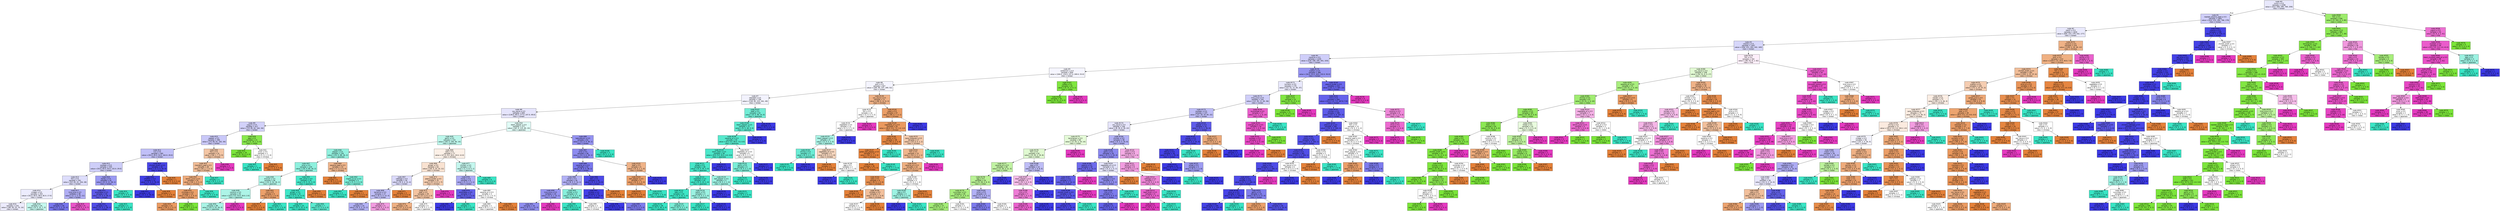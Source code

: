 digraph Tree {
node [shape=box, style="filled", color="black", fontname="helvetica"] ;
edge [fontname="helvetica"] ;
0 [label=<node &#35;0<br/>cumin &le; 0.5<br/>samples = 2298<br/>value = [412, 568, 290, 769, 259]<br/>class = korean>, fillcolor="#e8e8fc"] ;
1 [label=<node &#35;1<br/>roasted_sesame_seed &le; 0.5<br/>samples = 1862<br/>value = [410, 223, 284, 766, 179]<br/>class = korean>, fillcolor="#cfcef9"] ;
0 -> 1 [labeldistance=2.5, labelangle=45, headlabel="True"] ;
2 [label=<node &#35;2<br/>starch &le; 0.5<br/>samples = 1626<br/>value = [405, 223, 279, 542, 177]<br/>class = korean>, fillcolor="#e9e9fc"] ;
1 -> 2 ;
3 [label=<node &#35;3<br/>cilantro &le; 0.5<br/>samples = 1407<br/>value = [256, 221, 263, 502, 165]<br/>class = korean>, fillcolor="#d6d6fa"] ;
2 -> 3 ;
4 [label=<node &#35;4<br/>cayenne &le; 0.5<br/>samples = 1245<br/>value = [218, 168, 255, 501, 103]<br/>class = korean>, fillcolor="#cfcef9"] ;
3 -> 4 ;
5 [label=<node &#35;5<br/>cardamom &le; 0.5<br/>samples = 859<br/>value = [184.0, 116.0, 237.0, 269.0, 53.0]<br/>class = korean>, fillcolor="#f5f5fe"] ;
4 -> 5 ;
6 [label=<node &#35;6<br/>pork &le; 0.5<br/>samples = 827<br/>value = [184, 85, 237, 269, 52]<br/>class = korean>, fillcolor="#f4f4fe"] ;
5 -> 6 ;
7 [label=<node &#35;7<br/>seaweed &le; 0.5<br/>samples = 756<br/>value = [136, 85, 225, 261, 49]<br/>class = korean>, fillcolor="#f2f2fd"] ;
6 -> 7 ;
8 [label=<node &#35;8<br/>soy_sauce &le; 0.5<br/>samples = 694<br/>value = [136.0, 85.0, 177.0, 247.0, 49.0]<br/>class = korean>, fillcolor="#e5e4fb"] ;
7 -> 8 ;
9 [label=<node &#35;9<br/>yogurt &le; 0.5<br/>samples = 417<br/>value = [74, 85, 62, 162, 34]<br/>class = korean>, fillcolor="#d2d1f9"] ;
8 -> 9 ;
10 [label=<node &#35;10<br/>pepper &le; 0.5<br/>samples = 396<br/>value = [73, 66, 61, 162, 34]<br/>class = korean>, fillcolor="#c9c8f8"] ;
9 -> 10 ;
11 [label=<node &#35;11<br/>nut &le; 0.5<br/>samples = 365<br/>value = [55.0, 65.0, 54.0, 162.0, 29.0]<br/>class = korean>, fillcolor="#c0bff7"] ;
10 -> 11 ;
12 [label=<node &#35;12<br/>soybean &le; 0.5<br/>samples = 333<br/>value = [53.0, 65.0, 54.0, 132.0, 29.0]<br/>class = korean>, fillcolor="#cecef8"] ;
11 -> 12 ;
13 [label=<node &#35;13<br/>fish &le; 0.5<br/>samples = 291<br/>value = [53, 65, 41, 104, 28]<br/>class = korean>, fillcolor="#ddddfb"] ;
12 -> 13 ;
14 [label=<node &#35;14<br/>vinegar &le; 0.5<br/>samples = 253<br/>value = [52.0, 64.0, 38.0, 82.0, 17.0]<br/>class = korean>, fillcolor="#ececfd"] ;
13 -> 14 ;
15 [label=<node &#35;15<br/>samples = 219<br/>value = [48, 59, 23, 75, 14]<br/>class = korean>, fillcolor="#ecebfc"] ;
14 -> 15 ;
16 [label=<node &#35;16<br/>samples = 34<br/>value = [4, 5, 15, 7, 3]<br/>class = japanese>, fillcolor="#c4f7ee"] ;
14 -> 16 ;
17 [label=<node &#35;17<br/>lime_juice &le; 0.5<br/>samples = 38<br/>value = [1, 1, 3, 22, 11]<br/>class = korean>, fillcolor="#b0aef4"] ;
13 -> 17 ;
18 [label=<node &#35;18<br/>samples = 30<br/>value = [1, 1, 2, 22, 4]<br/>class = korean>, fillcolor="#7876ed"] ;
17 -> 18 ;
19 [label=<node &#35;19<br/>samples = 8<br/>value = [0, 0, 1, 0, 7]<br/>class = thai>, fillcolor="#e955c9"] ;
17 -> 19 ;
20 [label=<node &#35;20<br/>barley &le; 0.5<br/>samples = 42<br/>value = [0, 0, 13, 28, 1]<br/>class = korean>, fillcolor="#9a99f2"] ;
12 -> 20 ;
21 [label=<node &#35;21<br/>enokidake &le; 0.5<br/>samples = 33<br/>value = [0, 0, 4, 28, 1]<br/>class = korean>, fillcolor="#5e5be9"] ;
20 -> 21 ;
22 [label=<node &#35;22<br/>samples = 31<br/>value = [0, 0, 2, 28, 1]<br/>class = korean>, fillcolor="#504de8"] ;
21 -> 22 ;
23 [label=<node &#35;23<br/>samples = 2<br/>value = [0, 0, 2, 0, 0]<br/>class = japanese>, fillcolor="#39e5c5"] ;
21 -> 23 ;
24 [label=<node &#35;24<br/>samples = 9<br/>value = [0, 0, 9, 0, 0]<br/>class = japanese>, fillcolor="#39e5c5"] ;
20 -> 24 ;
25 [label=<node &#35;25<br/>chicken_broth &le; 0.5<br/>samples = 32<br/>value = [2, 0, 0, 30, 0]<br/>class = korean>, fillcolor="#4946e7"] ;
11 -> 25 ;
26 [label=<node &#35;26<br/>shellfish &le; 0.5<br/>samples = 31<br/>value = [1, 0, 0, 30, 0]<br/>class = korean>, fillcolor="#4240e6"] ;
25 -> 26 ;
27 [label=<node &#35;27<br/>samples = 30<br/>value = [0, 0, 0, 30, 0]<br/>class = korean>, fillcolor="#3c39e5"] ;
26 -> 27 ;
28 [label=<node &#35;28<br/>samples = 1<br/>value = [1, 0, 0, 0, 0]<br/>class = chinese>, fillcolor="#e58139"] ;
26 -> 28 ;
29 [label=<node &#35;29<br/>samples = 1<br/>value = [1, 0, 0, 0, 0]<br/>class = chinese>, fillcolor="#e58139"] ;
25 -> 29 ;
30 [label=<node &#35;30<br/>fish &le; 0.5<br/>samples = 31<br/>value = [18, 1, 7, 0, 5]<br/>class = chinese>, fillcolor="#f3c5a4"] ;
10 -> 30 ;
31 [label=<node &#35;31<br/>mandarin_peel &le; 0.5<br/>samples = 28<br/>value = [18, 1, 7, 0, 2]<br/>class = chinese>, fillcolor="#f1bd97"] ;
30 -> 31 ;
32 [label=<node &#35;32<br/>lemon_juice &le; 0.5<br/>samples = 25<br/>value = [18, 1, 4, 0, 2]<br/>class = chinese>, fillcolor="#eeab7b"] ;
31 -> 32 ;
33 [label=<node &#35;33<br/>chickpea &le; 0.5<br/>samples = 23<br/>value = [18, 1, 2, 0, 2]<br/>class = chinese>, fillcolor="#eb9f68"] ;
32 -> 33 ;
34 [label=<node &#35;34<br/>samples = 22<br/>value = [18, 0, 2, 0, 2]<br/>class = chinese>, fillcolor="#ea9a61"] ;
33 -> 34 ;
35 [label=<node &#35;35<br/>samples = 1<br/>value = [0, 1, 0, 0, 0]<br/>class = indian>, fillcolor="#7be539"] ;
33 -> 35 ;
36 [label=<node &#35;36<br/>samples = 2<br/>value = [0, 0, 2, 0, 0]<br/>class = japanese>, fillcolor="#39e5c5"] ;
32 -> 36 ;
37 [label=<node &#35;37<br/>samples = 3<br/>value = [0, 0, 3, 0, 0]<br/>class = japanese>, fillcolor="#39e5c5"] ;
31 -> 37 ;
38 [label=<node &#35;38<br/>samples = 3<br/>value = [0, 0, 0, 0, 3]<br/>class = thai>, fillcolor="#e539c0"] ;
30 -> 38 ;
39 [label=<node &#35;39<br/>egg &le; 0.5<br/>samples = 21<br/>value = [1, 19, 1, 0, 0]<br/>class = indian>, fillcolor="#88e84d"] ;
9 -> 39 ;
40 [label=<node &#35;40<br/>samples = 19<br/>value = [0, 19, 0, 0, 0]<br/>class = indian>, fillcolor="#7be539"] ;
39 -> 40 ;
41 [label=<node &#35;41<br/>onion &le; 0.5<br/>samples = 2<br/>value = [1, 0, 1, 0, 0]<br/>class = chinese>, fillcolor="#ffffff"] ;
39 -> 41 ;
42 [label=<node &#35;42<br/>samples = 1<br/>value = [0, 0, 1, 0, 0]<br/>class = japanese>, fillcolor="#39e5c5"] ;
41 -> 42 ;
43 [label=<node &#35;43<br/>samples = 1<br/>value = [1, 0, 0, 0, 0]<br/>class = chinese>, fillcolor="#e58139"] ;
41 -> 43 ;
44 [label=<node &#35;44<br/>black_pepper &le; 0.5<br/>samples = 277<br/>value = [62, 0, 115, 85, 15]<br/>class = japanese>, fillcolor="#e0fbf6"] ;
8 -> 44 ;
45 [label=<node &#35;45<br/>garlic &le; 0.5<br/>samples = 216<br/>value = [50, 0, 106, 46, 14]<br/>class = japanese>, fillcolor="#bcf6eb"] ;
44 -> 45 ;
46 [label=<node &#35;46<br/>pepper &le; 0.5<br/>samples = 139<br/>value = [23, 0, 88, 26, 2]<br/>class = japanese>, fillcolor="#92f1df"] ;
45 -> 46 ;
47 [label=<node &#35;47<br/>wine &le; 0.5<br/>samples = 129<br/>value = [16, 0, 85, 26, 2]<br/>class = japanese>, fillcolor="#8ef0de"] ;
46 -> 47 ;
48 [label=<node &#35;48<br/>broccoli &le; 0.5<br/>samples = 96<br/>value = [14, 0, 54, 26, 2]<br/>class = japanese>, fillcolor="#b0f5e8"] ;
47 -> 48 ;
49 [label=<node &#35;49<br/>coconut &le; 0.5<br/>samples = 91<br/>value = [10.0, 0.0, 53.0, 26.0, 2.0]<br/>class = japanese>, fillcolor="#adf4e7"] ;
48 -> 49 ;
50 [label=<node &#35;50<br/>samples = 89<br/>value = [10, 0, 53, 26, 0]<br/>class = japanese>, fillcolor="#aaf4e6"] ;
49 -> 50 ;
51 [label=<node &#35;51<br/>samples = 2<br/>value = [0, 0, 0, 0, 2]<br/>class = thai>, fillcolor="#e539c0"] ;
49 -> 51 ;
52 [label=<node &#35;52<br/>rice &le; 0.5<br/>samples = 5<br/>value = [4, 0, 1, 0, 0]<br/>class = chinese>, fillcolor="#eca06a"] ;
48 -> 52 ;
53 [label=<node &#35;53<br/>samples = 4<br/>value = [4, 0, 0, 0, 0]<br/>class = chinese>, fillcolor="#e58139"] ;
52 -> 53 ;
54 [label=<node &#35;54<br/>samples = 1<br/>value = [0, 0, 1, 0, 0]<br/>class = japanese>, fillcolor="#39e5c5"] ;
52 -> 54 ;
55 [label=<node &#35;55<br/>star_anise &le; 0.5<br/>samples = 33<br/>value = [2, 0, 31, 0, 0]<br/>class = japanese>, fillcolor="#46e7c9"] ;
47 -> 55 ;
56 [label=<node &#35;56<br/>ginger &le; 0.5<br/>samples = 32<br/>value = [1, 0, 31, 0, 0]<br/>class = japanese>, fillcolor="#3fe6c7"] ;
55 -> 56 ;
57 [label=<node &#35;57<br/>samples = 25<br/>value = [0, 0, 25, 0, 0]<br/>class = japanese>, fillcolor="#39e5c5"] ;
56 -> 57 ;
58 [label=<node &#35;58<br/>samples = 7<br/>value = [1, 0, 6, 0, 0]<br/>class = japanese>, fillcolor="#5ae9cf"] ;
56 -> 58 ;
59 [label=<node &#35;59<br/>samples = 1<br/>value = [1, 0, 0, 0, 0]<br/>class = chinese>, fillcolor="#e58139"] ;
55 -> 59 ;
60 [label=<node &#35;60<br/>sesame_seed &le; 0.5<br/>samples = 10<br/>value = [7, 0, 3, 0, 0]<br/>class = chinese>, fillcolor="#f0b78e"] ;
46 -> 60 ;
61 [label=<node &#35;61<br/>samples = 6<br/>value = [6, 0, 0, 0, 0]<br/>class = chinese>, fillcolor="#e58139"] ;
60 -> 61 ;
62 [label=<node &#35;62<br/>maple_syrup &le; 0.5<br/>samples = 4<br/>value = [1, 0, 3, 0, 0]<br/>class = japanese>, fillcolor="#7beed8"] ;
60 -> 62 ;
63 [label=<node &#35;63<br/>samples = 3<br/>value = [0, 0, 3, 0, 0]<br/>class = japanese>, fillcolor="#39e5c5"] ;
62 -> 63 ;
64 [label=<node &#35;64<br/>samples = 1<br/>value = [1, 0, 0, 0, 0]<br/>class = chinese>, fillcolor="#e58139"] ;
62 -> 64 ;
65 [label=<node &#35;65<br/>sake &le; 0.5<br/>samples = 77<br/>value = [27.0, 0.0, 18.0, 20.0, 12.0]<br/>class = chinese>, fillcolor="#fcf0e7"] ;
45 -> 65 ;
66 [label=<node &#35;66<br/>ginger &le; 0.5<br/>samples = 62<br/>value = [26, 0, 10, 15, 11]<br/>class = chinese>, fillcolor="#f9e2d1"] ;
65 -> 66 ;
67 [label=<node &#35;67<br/>cabbage &le; 0.5<br/>samples = 30<br/>value = [9, 0, 4, 13, 4]<br/>class = korean>, fillcolor="#dad9fa"] ;
66 -> 67 ;
68 [label=<node &#35;68<br/>tamarind &le; 0.5<br/>samples = 27<br/>value = [6, 0, 4, 13, 4]<br/>class = korean>, fillcolor="#bebdf6"] ;
67 -> 68 ;
69 [label=<node &#35;69<br/>samples = 24<br/>value = [6, 0, 3, 13, 2]<br/>class = korean>, fillcolor="#b3b2f5"] ;
68 -> 69 ;
70 [label=<node &#35;70<br/>samples = 3<br/>value = [0, 0, 1, 0, 2]<br/>class = thai>, fillcolor="#f29ce0"] ;
68 -> 70 ;
71 [label=<node &#35;71<br/>samples = 3<br/>value = [3, 0, 0, 0, 0]<br/>class = chinese>, fillcolor="#e58139"] ;
67 -> 71 ;
72 [label=<node &#35;72<br/>peanut_butter &le; 0.5<br/>samples = 32<br/>value = [17, 0, 6, 2, 7]<br/>class = chinese>, fillcolor="#f5cdb0"] ;
66 -> 72 ;
73 [label=<node &#35;73<br/>beef &le; 0.5<br/>samples = 29<br/>value = [17, 0, 6, 2, 4]<br/>class = chinese>, fillcolor="#f3c3a0"] ;
72 -> 73 ;
74 [label=<node &#35;74<br/>samples = 25<br/>value = [17, 0, 4, 0, 4]<br/>class = chinese>, fillcolor="#efb184"] ;
73 -> 74 ;
75 [label=<node &#35;75<br/>samples = 4<br/>value = [0, 0, 2, 2, 0]<br/>class = japanese>, fillcolor="#ffffff"] ;
73 -> 75 ;
76 [label=<node &#35;76<br/>samples = 3<br/>value = [0, 0, 0, 0, 3]<br/>class = thai>, fillcolor="#e539c0"] ;
72 -> 76 ;
77 [label=<node &#35;77<br/>chicken &le; 0.5<br/>samples = 15<br/>value = [1, 0, 8, 5, 1]<br/>class = japanese>, fillcolor="#c4f7ee"] ;
65 -> 77 ;
78 [label=<node &#35;78<br/>honey &le; 0.5<br/>samples = 9<br/>value = [1, 0, 2, 5, 1]<br/>class = korean>, fillcolor="#abaaf4"] ;
77 -> 78 ;
79 [label=<node &#35;79<br/>enokidake &le; 0.5<br/>samples = 6<br/>value = [0, 0, 1, 5, 0]<br/>class = korean>, fillcolor="#6361ea"] ;
78 -> 79 ;
80 [label=<node &#35;80<br/>samples = 5<br/>value = [0, 0, 0, 5, 0]<br/>class = korean>, fillcolor="#3c39e5"] ;
79 -> 80 ;
81 [label=<node &#35;81<br/>samples = 1<br/>value = [0, 0, 1, 0, 0]<br/>class = japanese>, fillcolor="#39e5c5"] ;
79 -> 81 ;
82 [label=<node &#35;82<br/>sesame_oil &le; 0.5<br/>samples = 3<br/>value = [1, 0, 1, 0, 1]<br/>class = chinese>, fillcolor="#ffffff"] ;
78 -> 82 ;
83 [label=<node &#35;83<br/>samples = 2<br/>value = [0, 0, 1, 0, 1]<br/>class = japanese>, fillcolor="#ffffff"] ;
82 -> 83 ;
84 [label=<node &#35;84<br/>samples = 1<br/>value = [1, 0, 0, 0, 0]<br/>class = chinese>, fillcolor="#e58139"] ;
82 -> 84 ;
85 [label=<node &#35;85<br/>samples = 6<br/>value = [0, 0, 6, 0, 0]<br/>class = japanese>, fillcolor="#39e5c5"] ;
77 -> 85 ;
86 [label=<node &#35;86<br/>katsuobushi &le; 0.5<br/>samples = 61<br/>value = [12, 0, 9, 39, 1]<br/>class = korean>, fillcolor="#9492f1"] ;
44 -> 86 ;
87 [label=<node &#35;87<br/>wine &le; 0.5<br/>samples = 58<br/>value = [12, 0, 6, 39, 1]<br/>class = korean>, fillcolor="#8d8bf0"] ;
86 -> 87 ;
88 [label=<node &#35;88<br/>sesame_oil &le; 0.5<br/>samples = 52<br/>value = [8, 0, 5, 38, 1]<br/>class = korean>, fillcolor="#7a78ed"] ;
87 -> 88 ;
89 [label=<node &#35;89<br/>carrot &le; 0.5<br/>samples = 26<br/>value = [6, 0, 5, 14, 1]<br/>class = korean>, fillcolor="#b1b0f5"] ;
88 -> 89 ;
90 [label=<node &#35;90<br/>lime_juice &le; 0.5<br/>samples = 20<br/>value = [5, 0, 1, 13, 1]<br/>class = korean>, fillcolor="#9795f1"] ;
89 -> 90 ;
91 [label=<node &#35;91<br/>samples = 19<br/>value = [5, 0, 1, 13, 0]<br/>class = korean>, fillcolor="#908ef0"] ;
90 -> 91 ;
92 [label=<node &#35;92<br/>samples = 1<br/>value = [0, 0, 0, 0, 1]<br/>class = thai>, fillcolor="#e539c0"] ;
90 -> 92 ;
93 [label=<node &#35;93<br/>chicken &le; 0.5<br/>samples = 6<br/>value = [1, 0, 4, 1, 0]<br/>class = japanese>, fillcolor="#88efdc"] ;
89 -> 93 ;
94 [label=<node &#35;94<br/>samples = 4<br/>value = [0, 0, 4, 0, 0]<br/>class = japanese>, fillcolor="#39e5c5"] ;
93 -> 94 ;
95 [label=<node &#35;95<br/>samples = 2<br/>value = [1, 0, 0, 1, 0]<br/>class = chinese>, fillcolor="#ffffff"] ;
93 -> 95 ;
96 [label=<node &#35;96<br/>leek &le; 0.5<br/>samples = 26<br/>value = [2, 0, 0, 24, 0]<br/>class = korean>, fillcolor="#4c49e7"] ;
88 -> 96 ;
97 [label=<node &#35;97<br/>shiitake &le; 0.5<br/>samples = 25<br/>value = [1, 0, 0, 24, 0]<br/>class = korean>, fillcolor="#4441e6"] ;
96 -> 97 ;
98 [label=<node &#35;98<br/>samples = 21<br/>value = [0, 0, 0, 21, 0]<br/>class = korean>, fillcolor="#3c39e5"] ;
97 -> 98 ;
99 [label=<node &#35;99<br/>samples = 4<br/>value = [1, 0, 0, 3, 0]<br/>class = korean>, fillcolor="#7d7bee"] ;
97 -> 99 ;
100 [label=<node &#35;100<br/>samples = 1<br/>value = [1, 0, 0, 0, 0]<br/>class = chinese>, fillcolor="#e58139"] ;
96 -> 100 ;
101 [label=<node &#35;101<br/>beef &le; 0.5<br/>samples = 6<br/>value = [4, 0, 1, 1, 0]<br/>class = chinese>, fillcolor="#efb388"] ;
87 -> 101 ;
102 [label=<node &#35;102<br/>bell_pepper &le; 0.5<br/>samples = 5<br/>value = [4, 0, 1, 0, 0]<br/>class = chinese>, fillcolor="#eca06a"] ;
101 -> 102 ;
103 [label=<node &#35;103<br/>samples = 4<br/>value = [4, 0, 0, 0, 0]<br/>class = chinese>, fillcolor="#e58139"] ;
102 -> 103 ;
104 [label=<node &#35;104<br/>samples = 1<br/>value = [0, 0, 1, 0, 0]<br/>class = japanese>, fillcolor="#39e5c5"] ;
102 -> 104 ;
105 [label=<node &#35;105<br/>samples = 1<br/>value = [0, 0, 0, 1, 0]<br/>class = korean>, fillcolor="#3c39e5"] ;
101 -> 105 ;
106 [label=<node &#35;106<br/>samples = 3<br/>value = [0, 0, 3, 0, 0]<br/>class = japanese>, fillcolor="#39e5c5"] ;
86 -> 106 ;
107 [label=<node &#35;107<br/>beef &le; 0.5<br/>samples = 62<br/>value = [0, 0, 48, 14, 0]<br/>class = japanese>, fillcolor="#73edd6"] ;
7 -> 107 ;
108 [label=<node &#35;108<br/>black_pepper &le; 0.5<br/>samples = 57<br/>value = [0, 0, 48, 9, 0]<br/>class = japanese>, fillcolor="#5eead0"] ;
107 -> 108 ;
109 [label=<node &#35;109<br/>sesame_oil &le; 0.5<br/>samples = 55<br/>value = [0.0, 0.0, 48.0, 7.0, 0.0]<br/>class = japanese>, fillcolor="#56e9cd"] ;
108 -> 109 ;
110 [label=<node &#35;110<br/>black_bean &le; 0.5<br/>samples = 49<br/>value = [0.0, 0.0, 45.0, 4.0, 0.0]<br/>class = japanese>, fillcolor="#4be7ca"] ;
109 -> 110 ;
111 [label=<node &#35;111<br/>wheat &le; 0.5<br/>samples = 48<br/>value = [0, 0, 45, 3, 0]<br/>class = japanese>, fillcolor="#46e7c9"] ;
110 -> 111 ;
112 [label=<node &#35;112<br/>vegetable &le; 0.5<br/>samples = 45<br/>value = [0, 0, 43, 2, 0]<br/>class = japanese>, fillcolor="#42e6c8"] ;
111 -> 112 ;
113 [label=<node &#35;113<br/>kelp &le; 0.5<br/>samples = 42<br/>value = [0, 0, 41, 1, 0]<br/>class = japanese>, fillcolor="#3ee6c6"] ;
112 -> 113 ;
114 [label=<node &#35;114<br/>samples = 38<br/>value = [0, 0, 38, 0, 0]<br/>class = japanese>, fillcolor="#39e5c5"] ;
113 -> 114 ;
115 [label=<node &#35;115<br/>samples = 4<br/>value = [0, 0, 3, 1, 0]<br/>class = japanese>, fillcolor="#7beed8"] ;
113 -> 115 ;
116 [label=<node &#35;116<br/>radish &le; 0.5<br/>samples = 3<br/>value = [0, 0, 2, 1, 0]<br/>class = japanese>, fillcolor="#9cf2e2"] ;
112 -> 116 ;
117 [label=<node &#35;117<br/>samples = 2<br/>value = [0, 0, 2, 0, 0]<br/>class = japanese>, fillcolor="#39e5c5"] ;
116 -> 117 ;
118 [label=<node &#35;118<br/>samples = 1<br/>value = [0, 0, 0, 1, 0]<br/>class = korean>, fillcolor="#3c39e5"] ;
116 -> 118 ;
119 [label=<node &#35;119<br/>bell_pepper &le; 0.5<br/>samples = 3<br/>value = [0, 0, 2, 1, 0]<br/>class = japanese>, fillcolor="#9cf2e2"] ;
111 -> 119 ;
120 [label=<node &#35;120<br/>samples = 1<br/>value = [0, 0, 0, 1, 0]<br/>class = korean>, fillcolor="#3c39e5"] ;
119 -> 120 ;
121 [label=<node &#35;121<br/>samples = 2<br/>value = [0, 0, 2, 0, 0]<br/>class = japanese>, fillcolor="#39e5c5"] ;
119 -> 121 ;
122 [label=<node &#35;122<br/>samples = 1<br/>value = [0, 0, 0, 1, 0]<br/>class = korean>, fillcolor="#3c39e5"] ;
110 -> 122 ;
123 [label=<node &#35;123<br/>vegetable_oil &le; 0.5<br/>samples = 6<br/>value = [0, 0, 3, 3, 0]<br/>class = japanese>, fillcolor="#ffffff"] ;
109 -> 123 ;
124 [label=<node &#35;124<br/>garlic &le; 0.5<br/>samples = 4<br/>value = [0, 0, 3, 1, 0]<br/>class = japanese>, fillcolor="#7beed8"] ;
123 -> 124 ;
125 [label=<node &#35;125<br/>samples = 3<br/>value = [0, 0, 3, 0, 0]<br/>class = japanese>, fillcolor="#39e5c5"] ;
124 -> 125 ;
126 [label=<node &#35;126<br/>samples = 1<br/>value = [0, 0, 0, 1, 0]<br/>class = korean>, fillcolor="#3c39e5"] ;
124 -> 126 ;
127 [label=<node &#35;127<br/>samples = 2<br/>value = [0, 0, 0, 2, 0]<br/>class = korean>, fillcolor="#3c39e5"] ;
123 -> 127 ;
128 [label=<node &#35;128<br/>samples = 2<br/>value = [0, 0, 0, 2, 0]<br/>class = korean>, fillcolor="#3c39e5"] ;
108 -> 128 ;
129 [label=<node &#35;129<br/>samples = 5<br/>value = [0, 0, 0, 5, 0]<br/>class = korean>, fillcolor="#3c39e5"] ;
107 -> 129 ;
130 [label=<node &#35;130<br/>soy_sauce &le; 0.5<br/>samples = 71<br/>value = [48, 0, 12, 8, 3]<br/>class = chinese>, fillcolor="#efb286"] ;
6 -> 130 ;
131 [label=<node &#35;131<br/>fish &le; 0.5<br/>samples = 14<br/>value = [2, 0, 5, 5, 2]<br/>class = japanese>, fillcolor="#ffffff"] ;
130 -> 131 ;
132 [label=<node &#35;132<br/>vegetable &le; 0.5<br/>samples = 12<br/>value = [2, 0, 5, 5, 0]<br/>class = japanese>, fillcolor="#ffffff"] ;
131 -> 132 ;
133 [label=<node &#35;133<br/>black_pepper &le; 0.5<br/>samples = 9<br/>value = [2, 0, 5, 2, 0]<br/>class = japanese>, fillcolor="#aaf4e6"] ;
132 -> 133 ;
134 [label=<node &#35;134<br/>shrimp &le; 0.5<br/>samples = 5<br/>value = [0, 0, 4, 1, 0]<br/>class = japanese>, fillcolor="#6aecd4"] ;
133 -> 134 ;
135 [label=<node &#35;135<br/>samples = 4<br/>value = [0, 0, 4, 0, 0]<br/>class = japanese>, fillcolor="#39e5c5"] ;
134 -> 135 ;
136 [label=<node &#35;136<br/>samples = 1<br/>value = [0, 0, 0, 1, 0]<br/>class = korean>, fillcolor="#3c39e5"] ;
134 -> 136 ;
137 [label=<node &#35;137<br/>vegetable_oil &le; 0.5<br/>samples = 4<br/>value = [2, 0, 1, 1, 0]<br/>class = chinese>, fillcolor="#f6d5bd"] ;
133 -> 137 ;
138 [label=<node &#35;138<br/>samples = 2<br/>value = [2, 0, 0, 0, 0]<br/>class = chinese>, fillcolor="#e58139"] ;
137 -> 138 ;
139 [label=<node &#35;139<br/>egg &le; 0.5<br/>samples = 2<br/>value = [0, 0, 1, 1, 0]<br/>class = japanese>, fillcolor="#ffffff"] ;
137 -> 139 ;
140 [label=<node &#35;140<br/>samples = 1<br/>value = [0, 0, 0, 1, 0]<br/>class = korean>, fillcolor="#3c39e5"] ;
139 -> 140 ;
141 [label=<node &#35;141<br/>samples = 1<br/>value = [0, 0, 1, 0, 0]<br/>class = japanese>, fillcolor="#39e5c5"] ;
139 -> 141 ;
142 [label=<node &#35;142<br/>samples = 3<br/>value = [0, 0, 0, 3, 0]<br/>class = korean>, fillcolor="#3c39e5"] ;
132 -> 142 ;
143 [label=<node &#35;143<br/>samples = 2<br/>value = [0, 0, 0, 0, 2]<br/>class = thai>, fillcolor="#e539c0"] ;
131 -> 143 ;
144 [label=<node &#35;144<br/>yeast &le; 0.5<br/>samples = 57<br/>value = [46, 0, 7, 3, 1]<br/>class = chinese>, fillcolor="#eb9d65"] ;
130 -> 144 ;
145 [label=<node &#35;145<br/>vegetable_oil &le; 0.5<br/>samples = 55<br/>value = [46.0, 0.0, 7.0, 1.0, 1.0]<br/>class = chinese>, fillcolor="#ea995e"] ;
144 -> 145 ;
146 [label=<node &#35;146<br/>radish &le; 0.5<br/>samples = 38<br/>value = [36, 0, 2, 0, 0]<br/>class = chinese>, fillcolor="#e68844"] ;
145 -> 146 ;
147 [label=<node &#35;147<br/>green_bell_pepper &le; 0.5<br/>samples = 37<br/>value = [36, 0, 1, 0, 0]<br/>class = chinese>, fillcolor="#e6843e"] ;
146 -> 147 ;
148 [label=<node &#35;148<br/>samples = 36<br/>value = [36, 0, 0, 0, 0]<br/>class = chinese>, fillcolor="#e58139"] ;
147 -> 148 ;
149 [label=<node &#35;149<br/>samples = 1<br/>value = [0, 0, 1, 0, 0]<br/>class = japanese>, fillcolor="#39e5c5"] ;
147 -> 149 ;
150 [label=<node &#35;150<br/>samples = 1<br/>value = [0, 0, 1, 0, 0]<br/>class = japanese>, fillcolor="#39e5c5"] ;
146 -> 150 ;
151 [label=<node &#35;151<br/>cane_molasses &le; 0.5<br/>samples = 17<br/>value = [10, 0, 5, 1, 1]<br/>class = chinese>, fillcolor="#f4caac"] ;
145 -> 151 ;
152 [label=<node &#35;152<br/>fish &le; 0.5<br/>samples = 15<br/>value = [10, 0, 3, 1, 1]<br/>class = chinese>, fillcolor="#f0b68c"] ;
151 -> 152 ;
153 [label=<node &#35;153<br/>sesame_oil &le; 0.5<br/>samples = 14<br/>value = [10, 0, 3, 1, 0]<br/>class = chinese>, fillcolor="#eeaf81"] ;
152 -> 153 ;
154 [label=<node &#35;154<br/>sake &le; 0.5<br/>samples = 9<br/>value = [8, 0, 1, 0, 0]<br/>class = chinese>, fillcolor="#e89152"] ;
153 -> 154 ;
155 [label=<node &#35;155<br/>samples = 6<br/>value = [6, 0, 0, 0, 0]<br/>class = chinese>, fillcolor="#e58139"] ;
154 -> 155 ;
156 [label=<node &#35;156<br/>shiitake &le; 0.5<br/>samples = 3<br/>value = [2, 0, 1, 0, 0]<br/>class = chinese>, fillcolor="#f2c09c"] ;
154 -> 156 ;
157 [label=<node &#35;157<br/>samples = 2<br/>value = [1, 0, 1, 0, 0]<br/>class = chinese>, fillcolor="#ffffff"] ;
156 -> 157 ;
158 [label=<node &#35;158<br/>samples = 1<br/>value = [1, 0, 0, 0, 0]<br/>class = chinese>, fillcolor="#e58139"] ;
156 -> 158 ;
159 [label=<node &#35;159<br/>pepper &le; 0.5<br/>samples = 5<br/>value = [2, 0, 2, 1, 0]<br/>class = chinese>, fillcolor="#ffffff"] ;
153 -> 159 ;
160 [label=<node &#35;160<br/>egg &le; 0.5<br/>samples = 3<br/>value = [0, 0, 2, 1, 0]<br/>class = japanese>, fillcolor="#9cf2e2"] ;
159 -> 160 ;
161 [label=<node &#35;161<br/>samples = 1<br/>value = [0, 0, 0, 1, 0]<br/>class = korean>, fillcolor="#3c39e5"] ;
160 -> 161 ;
162 [label=<node &#35;162<br/>samples = 2<br/>value = [0, 0, 2, 0, 0]<br/>class = japanese>, fillcolor="#39e5c5"] ;
160 -> 162 ;
163 [label=<node &#35;163<br/>samples = 2<br/>value = [2, 0, 0, 0, 0]<br/>class = chinese>, fillcolor="#e58139"] ;
159 -> 163 ;
164 [label=<node &#35;164<br/>samples = 1<br/>value = [0, 0, 0, 0, 1]<br/>class = thai>, fillcolor="#e539c0"] ;
152 -> 164 ;
165 [label=<node &#35;165<br/>samples = 2<br/>value = [0, 0, 2, 0, 0]<br/>class = japanese>, fillcolor="#39e5c5"] ;
151 -> 165 ;
166 [label=<node &#35;166<br/>samples = 2<br/>value = [0, 0, 0, 2, 0]<br/>class = korean>, fillcolor="#3c39e5"] ;
144 -> 166 ;
167 [label=<node &#35;167<br/>coffee &le; 0.5<br/>samples = 32<br/>value = [0, 31, 0, 0, 1]<br/>class = indian>, fillcolor="#7fe63f"] ;
5 -> 167 ;
168 [label=<node &#35;168<br/>samples = 31<br/>value = [0, 31, 0, 0, 0]<br/>class = indian>, fillcolor="#7be539"] ;
167 -> 168 ;
169 [label=<node &#35;169<br/>samples = 1<br/>value = [0, 0, 0, 0, 1]<br/>class = thai>, fillcolor="#e539c0"] ;
167 -> 169 ;
170 [label=<node &#35;170<br/>scallion &le; 0.5<br/>samples = 386<br/>value = [34.0, 52.0, 18.0, 232.0, 50.0]<br/>class = korean>, fillcolor="#9694f1"] ;
4 -> 170 ;
171 [label=<node &#35;171<br/>turmeric &le; 0.5<br/>samples = 176<br/>value = [12, 51, 11, 65, 37]<br/>class = korean>, fillcolor="#e9e9fc"] ;
170 -> 171 ;
172 [label=<node &#35;172<br/>lime_juice &le; 0.5<br/>samples = 154<br/>value = [12, 30, 11, 65, 36]<br/>class = korean>, fillcolor="#cfcef9"] ;
171 -> 172 ;
173 [label=<node &#35;173<br/>soybean &le; 0.5<br/>samples = 137<br/>value = [11, 29, 10, 65, 22]<br/>class = korean>, fillcolor="#bebdf6"] ;
172 -> 173 ;
174 [label=<node &#35;174<br/>soy_sauce &le; 0.5<br/>samples = 106<br/>value = [8, 29, 8, 39, 22]<br/>class = korean>, fillcolor="#e6e5fc"] ;
173 -> 174 ;
175 [label=<node &#35;175<br/>lemongrass &le; 0.5<br/>samples = 68<br/>value = [3, 29, 3, 19, 14]<br/>class = indian>, fillcolor="#e4fad7"] ;
174 -> 175 ;
176 [label=<node &#35;176<br/>fish &le; 0.5<br/>samples = 62<br/>value = [3, 29, 3, 19, 8]<br/>class = indian>, fillcolor="#e0f9d1"] ;
175 -> 176 ;
177 [label=<node &#35;177<br/>sesame_oil &le; 0.5<br/>samples = 48<br/>value = [3, 28, 3, 11, 3]<br/>class = indian>, fillcolor="#c2f3a4"] ;
176 -> 177 ;
178 [label=<node &#35;178<br/>egg &le; 0.5<br/>samples = 45<br/>value = [3, 28, 3, 8, 3]<br/>class = indian>, fillcolor="#b8f194"] ;
177 -> 178 ;
179 [label=<node &#35;179<br/>cucumber &le; 0.5<br/>samples = 39<br/>value = [2, 27, 3, 5, 2]<br/>class = indian>, fillcolor="#aaee7f"] ;
178 -> 179 ;
180 [label=<node &#35;180<br/>samples = 37<br/>value = [1, 27, 2, 5, 2]<br/>class = indian>, fillcolor="#a4ed77"] ;
179 -> 180 ;
181 [label=<node &#35;181<br/>samples = 2<br/>value = [1, 0, 1, 0, 0]<br/>class = chinese>, fillcolor="#ffffff"] ;
179 -> 181 ;
182 [label=<node &#35;182<br/>onion &le; 0.5<br/>samples = 6<br/>value = [1, 1, 0, 3, 1]<br/>class = korean>, fillcolor="#b1b0f5"] ;
178 -> 182 ;
183 [label=<node &#35;183<br/>samples = 4<br/>value = [0, 0, 0, 3, 1]<br/>class = korean>, fillcolor="#7d7bee"] ;
182 -> 183 ;
184 [label=<node &#35;184<br/>samples = 2<br/>value = [1, 1, 0, 0, 0]<br/>class = chinese>, fillcolor="#ffffff"] ;
182 -> 184 ;
185 [label=<node &#35;185<br/>samples = 3<br/>value = [0, 0, 0, 3, 0]<br/>class = korean>, fillcolor="#3c39e5"] ;
177 -> 185 ;
186 [label=<node &#35;186<br/>egg &le; 0.5<br/>samples = 14<br/>value = [0, 1, 0, 8, 5]<br/>class = korean>, fillcolor="#bebdf6"] ;
176 -> 186 ;
187 [label=<node &#35;187<br/>black_pepper &le; 0.5<br/>samples = 9<br/>value = [0, 1, 0, 3, 5]<br/>class = thai>, fillcolor="#f6bdea"] ;
186 -> 187 ;
188 [label=<node &#35;188<br/>nira &le; 0.5<br/>samples = 7<br/>value = [0, 1, 0, 1, 5]<br/>class = thai>, fillcolor="#ee7bd5"] ;
187 -> 188 ;
189 [label=<node &#35;189<br/>samples = 6<br/>value = [0, 1, 0, 0, 5]<br/>class = thai>, fillcolor="#ea61cd"] ;
188 -> 189 ;
190 [label=<node &#35;190<br/>samples = 1<br/>value = [0, 0, 0, 1, 0]<br/>class = korean>, fillcolor="#3c39e5"] ;
188 -> 190 ;
191 [label=<node &#35;191<br/>samples = 2<br/>value = [0, 0, 0, 2, 0]<br/>class = korean>, fillcolor="#3c39e5"] ;
187 -> 191 ;
192 [label=<node &#35;192<br/>samples = 5<br/>value = [0, 0, 0, 5, 0]<br/>class = korean>, fillcolor="#3c39e5"] ;
186 -> 192 ;
193 [label=<node &#35;193<br/>samples = 6<br/>value = [0, 0, 0, 0, 6]<br/>class = thai>, fillcolor="#e539c0"] ;
175 -> 193 ;
194 [label=<node &#35;194<br/>chicken &le; 0.5<br/>samples = 38<br/>value = [5, 0, 5, 20, 8]<br/>class = korean>, fillcolor="#b1b0f5"] ;
174 -> 194 ;
195 [label=<node &#35;195<br/>garlic &le; 0.5<br/>samples = 29<br/>value = [4, 0, 3, 19, 3]<br/>class = korean>, fillcolor="#8a88ef"] ;
194 -> 195 ;
196 [label=<node &#35;196<br/>peanut &le; 0.5<br/>samples = 18<br/>value = [0, 0, 2, 14, 2]<br/>class = korean>, fillcolor="#6d6aec"] ;
195 -> 196 ;
197 [label=<node &#35;197<br/>sherry &le; 0.5<br/>samples = 17<br/>value = [0, 0, 2, 14, 1]<br/>class = korean>, fillcolor="#6361ea"] ;
196 -> 197 ;
198 [label=<node &#35;198<br/>chicken_broth &le; 0.5<br/>samples = 16<br/>value = [0, 0, 2, 14, 0]<br/>class = korean>, fillcolor="#5855e9"] ;
197 -> 198 ;
199 [label=<node &#35;199<br/>samples = 15<br/>value = [0, 0, 1, 14, 0]<br/>class = korean>, fillcolor="#4a47e7"] ;
198 -> 199 ;
200 [label=<node &#35;200<br/>samples = 1<br/>value = [0, 0, 1, 0, 0]<br/>class = japanese>, fillcolor="#39e5c5"] ;
198 -> 200 ;
201 [label=<node &#35;201<br/>samples = 1<br/>value = [0, 0, 0, 0, 1]<br/>class = thai>, fillcolor="#e539c0"] ;
197 -> 201 ;
202 [label=<node &#35;202<br/>samples = 1<br/>value = [0, 0, 0, 0, 1]<br/>class = thai>, fillcolor="#e539c0"] ;
196 -> 202 ;
203 [label=<node &#35;203<br/>vegetable_oil &le; 0.5<br/>samples = 11<br/>value = [4, 0, 1, 5, 1]<br/>class = korean>, fillcolor="#e3e3fb"] ;
195 -> 203 ;
204 [label=<node &#35;204<br/>asparagus &le; 0.5<br/>samples = 8<br/>value = [1, 0, 1, 5, 1]<br/>class = korean>, fillcolor="#908ef0"] ;
203 -> 204 ;
205 [label=<node &#35;205<br/>rice &le; 0.5<br/>samples = 7<br/>value = [1, 0, 0, 5, 1]<br/>class = korean>, fillcolor="#7d7bee"] ;
204 -> 205 ;
206 [label=<node &#35;206<br/>samples = 6<br/>value = [1, 0, 0, 5, 0]<br/>class = korean>, fillcolor="#6361ea"] ;
205 -> 206 ;
207 [label=<node &#35;207<br/>samples = 1<br/>value = [0, 0, 0, 0, 1]<br/>class = thai>, fillcolor="#e539c0"] ;
205 -> 207 ;
208 [label=<node &#35;208<br/>samples = 1<br/>value = [0, 0, 1, 0, 0]<br/>class = japanese>, fillcolor="#39e5c5"] ;
204 -> 208 ;
209 [label=<node &#35;209<br/>samples = 3<br/>value = [3, 0, 0, 0, 0]<br/>class = chinese>, fillcolor="#e58139"] ;
203 -> 209 ;
210 [label=<node &#35;210<br/>sherry &le; 0.5<br/>samples = 9<br/>value = [1, 0, 2, 1, 5]<br/>class = thai>, fillcolor="#f4aae4"] ;
194 -> 210 ;
211 [label=<node &#35;211<br/>lemon &le; 0.5<br/>samples = 8<br/>value = [0, 0, 2, 1, 5]<br/>class = thai>, fillcolor="#f29ce0"] ;
210 -> 211 ;
212 [label=<node &#35;212<br/>cabbage &le; 0.5<br/>samples = 7<br/>value = [0, 0, 2, 0, 5]<br/>class = thai>, fillcolor="#ef88d9"] ;
211 -> 212 ;
213 [label=<node &#35;213<br/>beef_broth &le; 0.5<br/>samples = 6<br/>value = [0, 0, 1, 0, 5]<br/>class = thai>, fillcolor="#ea61cd"] ;
212 -> 213 ;
214 [label=<node &#35;214<br/>samples = 5<br/>value = [0, 0, 0, 0, 5]<br/>class = thai>, fillcolor="#e539c0"] ;
213 -> 214 ;
215 [label=<node &#35;215<br/>samples = 1<br/>value = [0, 0, 1, 0, 0]<br/>class = japanese>, fillcolor="#39e5c5"] ;
213 -> 215 ;
216 [label=<node &#35;216<br/>samples = 1<br/>value = [0, 0, 1, 0, 0]<br/>class = japanese>, fillcolor="#39e5c5"] ;
212 -> 216 ;
217 [label=<node &#35;217<br/>samples = 1<br/>value = [0, 0, 0, 1, 0]<br/>class = korean>, fillcolor="#3c39e5"] ;
211 -> 217 ;
218 [label=<node &#35;218<br/>samples = 1<br/>value = [1, 0, 0, 0, 0]<br/>class = chinese>, fillcolor="#e58139"] ;
210 -> 218 ;
219 [label=<node &#35;219<br/>pepper &le; 0.5<br/>samples = 31<br/>value = [3, 0, 2, 26, 0]<br/>class = korean>, fillcolor="#5f5cea"] ;
173 -> 219 ;
220 [label=<node &#35;220<br/>wasabi &le; 0.5<br/>samples = 27<br/>value = [0, 0, 2, 25, 0]<br/>class = korean>, fillcolor="#4c49e7"] ;
219 -> 220 ;
221 [label=<node &#35;221<br/>lettuce &le; 0.5<br/>samples = 26<br/>value = [0, 0, 1, 25, 0]<br/>class = korean>, fillcolor="#4441e6"] ;
220 -> 221 ;
222 [label=<node &#35;222<br/>samples = 23<br/>value = [0, 0, 0, 23, 0]<br/>class = korean>, fillcolor="#3c39e5"] ;
221 -> 222 ;
223 [label=<node &#35;223<br/>wheat &le; 0.5<br/>samples = 3<br/>value = [0, 0, 1, 2, 0]<br/>class = korean>, fillcolor="#9e9cf2"] ;
221 -> 223 ;
224 [label=<node &#35;224<br/>samples = 1<br/>value = [0, 0, 1, 0, 0]<br/>class = japanese>, fillcolor="#39e5c5"] ;
223 -> 224 ;
225 [label=<node &#35;225<br/>samples = 2<br/>value = [0, 0, 0, 2, 0]<br/>class = korean>, fillcolor="#3c39e5"] ;
223 -> 225 ;
226 [label=<node &#35;226<br/>samples = 1<br/>value = [0, 0, 1, 0, 0]<br/>class = japanese>, fillcolor="#39e5c5"] ;
220 -> 226 ;
227 [label=<node &#35;227<br/>potato &le; 0.5<br/>samples = 4<br/>value = [3, 0, 0, 1, 0]<br/>class = chinese>, fillcolor="#eeab7b"] ;
219 -> 227 ;
228 [label=<node &#35;228<br/>samples = 3<br/>value = [3, 0, 0, 0, 0]<br/>class = chinese>, fillcolor="#e58139"] ;
227 -> 228 ;
229 [label=<node &#35;229<br/>samples = 1<br/>value = [0, 0, 0, 1, 0]<br/>class = korean>, fillcolor="#3c39e5"] ;
227 -> 229 ;
230 [label=<node &#35;230<br/>buckwheat &le; 0.5<br/>samples = 17<br/>value = [1, 1, 1, 0, 14]<br/>class = thai>, fillcolor="#ea5ecc"] ;
172 -> 230 ;
231 [label=<node &#35;231<br/>orange_juice &le; 0.5<br/>samples = 16<br/>value = [1, 1, 0, 0, 14]<br/>class = thai>, fillcolor="#e853c8"] ;
230 -> 231 ;
232 [label=<node &#35;232<br/>soybean &le; 0.5<br/>samples = 15<br/>value = [1, 0, 0, 0, 14]<br/>class = thai>, fillcolor="#e747c4"] ;
231 -> 232 ;
233 [label=<node &#35;233<br/>samples = 14<br/>value = [0, 0, 0, 0, 14]<br/>class = thai>, fillcolor="#e539c0"] ;
232 -> 233 ;
234 [label=<node &#35;234<br/>samples = 1<br/>value = [1, 0, 0, 0, 0]<br/>class = chinese>, fillcolor="#e58139"] ;
232 -> 234 ;
235 [label=<node &#35;235<br/>samples = 1<br/>value = [0, 1, 0, 0, 0]<br/>class = indian>, fillcolor="#7be539"] ;
231 -> 235 ;
236 [label=<node &#35;236<br/>samples = 1<br/>value = [0, 0, 1, 0, 0]<br/>class = japanese>, fillcolor="#39e5c5"] ;
230 -> 236 ;
237 [label=<node &#35;237<br/>basil &le; 0.5<br/>samples = 22<br/>value = [0, 21, 0, 0, 1]<br/>class = indian>, fillcolor="#81e642"] ;
171 -> 237 ;
238 [label=<node &#35;238<br/>samples = 21<br/>value = [0, 21, 0, 0, 0]<br/>class = indian>, fillcolor="#7be539"] ;
237 -> 238 ;
239 [label=<node &#35;239<br/>samples = 1<br/>value = [0, 0, 0, 0, 1]<br/>class = thai>, fillcolor="#e539c0"] ;
237 -> 239 ;
240 [label=<node &#35;240<br/>peanut_butter &le; 0.5<br/>samples = 210<br/>value = [22, 1, 7, 167, 13]<br/>class = korean>, fillcolor="#6966eb"] ;
170 -> 240 ;
241 [label=<node &#35;241<br/>mint &le; 0.5<br/>samples = 204<br/>value = [22.0, 1.0, 7.0, 167.0, 7.0]<br/>class = korean>, fillcolor="#6461ea"] ;
240 -> 241 ;
242 [label=<node &#35;242<br/>chicken &le; 0.5<br/>samples = 198<br/>value = [22, 0, 6, 167, 3]<br/>class = korean>, fillcolor="#5e5cea"] ;
241 -> 242 ;
243 [label=<node &#35;243<br/>peanut_oil &le; 0.5<br/>samples = 185<br/>value = [18, 0, 3, 163, 1]<br/>class = korean>, fillcolor="#5653e8"] ;
242 -> 243 ;
244 [label=<node &#35;244<br/>sherry &le; 0.5<br/>samples = 183<br/>value = [16, 0, 3, 163, 1]<br/>class = korean>, fillcolor="#5351e8"] ;
243 -> 244 ;
245 [label=<node &#35;245<br/>mussel &le; 0.5<br/>samples = 181<br/>value = [15, 0, 2, 163, 1]<br/>class = korean>, fillcolor="#514ee8"] ;
244 -> 245 ;
246 [label=<node &#35;246<br/>basil &le; 0.5<br/>samples = 175<br/>value = [12, 0, 2, 160, 1]<br/>class = korean>, fillcolor="#4e4be7"] ;
245 -> 246 ;
247 [label=<node &#35;247<br/>vinegar &le; 0.5<br/>samples = 174<br/>value = [12, 0, 2, 160, 0]<br/>class = korean>, fillcolor="#4d4ae7"] ;
246 -> 247 ;
248 [label=<node &#35;248<br/>olive_oil &le; 0.5<br/>samples = 151<br/>value = [6, 0, 2, 143, 0]<br/>class = korean>, fillcolor="#4744e6"] ;
247 -> 248 ;
249 [label=<node &#35;249<br/>samples = 150<br/>value = [6, 0, 1, 143, 0]<br/>class = korean>, fillcolor="#4543e6"] ;
248 -> 249 ;
250 [label=<node &#35;250<br/>samples = 1<br/>value = [0, 0, 1, 0, 0]<br/>class = japanese>, fillcolor="#39e5c5"] ;
248 -> 250 ;
251 [label=<node &#35;251<br/>garlic &le; 0.5<br/>samples = 23<br/>value = [6, 0, 0, 17, 0]<br/>class = korean>, fillcolor="#817fee"] ;
247 -> 251 ;
252 [label=<node &#35;252<br/>samples = 5<br/>value = [4, 0, 0, 1, 0]<br/>class = chinese>, fillcolor="#eca06a"] ;
251 -> 252 ;
253 [label=<node &#35;253<br/>samples = 18<br/>value = [2, 0, 0, 16, 0]<br/>class = korean>, fillcolor="#5452e8"] ;
251 -> 253 ;
254 [label=<node &#35;254<br/>samples = 1<br/>value = [0, 0, 0, 0, 1]<br/>class = thai>, fillcolor="#e539c0"] ;
246 -> 254 ;
255 [label=<node &#35;255<br/>soy_sauce &le; 0.5<br/>samples = 6<br/>value = [3, 0, 0, 3, 0]<br/>class = chinese>, fillcolor="#ffffff"] ;
245 -> 255 ;
256 [label=<node &#35;256<br/>samples = 3<br/>value = [0, 0, 0, 3, 0]<br/>class = korean>, fillcolor="#3c39e5"] ;
255 -> 256 ;
257 [label=<node &#35;257<br/>samples = 3<br/>value = [3, 0, 0, 0, 0]<br/>class = chinese>, fillcolor="#e58139"] ;
255 -> 257 ;
258 [label=<node &#35;258<br/>honey &le; 0.5<br/>samples = 2<br/>value = [1, 0, 1, 0, 0]<br/>class = chinese>, fillcolor="#ffffff"] ;
244 -> 258 ;
259 [label=<node &#35;259<br/>samples = 1<br/>value = [1, 0, 0, 0, 0]<br/>class = chinese>, fillcolor="#e58139"] ;
258 -> 259 ;
260 [label=<node &#35;260<br/>samples = 1<br/>value = [0, 0, 1, 0, 0]<br/>class = japanese>, fillcolor="#39e5c5"] ;
258 -> 260 ;
261 [label=<node &#35;261<br/>samples = 2<br/>value = [2, 0, 0, 0, 0]<br/>class = chinese>, fillcolor="#e58139"] ;
243 -> 261 ;
262 [label=<node &#35;262<br/>fish &le; 0.5<br/>samples = 13<br/>value = [4, 0, 3, 4, 2]<br/>class = chinese>, fillcolor="#ffffff"] ;
242 -> 262 ;
263 [label=<node &#35;263<br/>sesame_seed &le; 0.5<br/>samples = 11<br/>value = [4, 0, 3, 4, 0]<br/>class = chinese>, fillcolor="#ffffff"] ;
262 -> 263 ;
264 [label=<node &#35;264<br/>black_pepper &le; 0.5<br/>samples = 9<br/>value = [4, 0, 1, 4, 0]<br/>class = chinese>, fillcolor="#ffffff"] ;
263 -> 264 ;
265 [label=<node &#35;265<br/>vinegar &le; 0.5<br/>samples = 5<br/>value = [4, 0, 0, 1, 0]<br/>class = chinese>, fillcolor="#eca06a"] ;
264 -> 265 ;
266 [label=<node &#35;266<br/>samples = 1<br/>value = [0, 0, 0, 1, 0]<br/>class = korean>, fillcolor="#3c39e5"] ;
265 -> 266 ;
267 [label=<node &#35;267<br/>samples = 4<br/>value = [4, 0, 0, 0, 0]<br/>class = chinese>, fillcolor="#e58139"] ;
265 -> 267 ;
268 [label=<node &#35;268<br/>honey &le; 0.5<br/>samples = 4<br/>value = [0, 0, 1, 3, 0]<br/>class = korean>, fillcolor="#7d7bee"] ;
264 -> 268 ;
269 [label=<node &#35;269<br/>samples = 3<br/>value = [0, 0, 0, 3, 0]<br/>class = korean>, fillcolor="#3c39e5"] ;
268 -> 269 ;
270 [label=<node &#35;270<br/>samples = 1<br/>value = [0, 0, 1, 0, 0]<br/>class = japanese>, fillcolor="#39e5c5"] ;
268 -> 270 ;
271 [label=<node &#35;271<br/>samples = 2<br/>value = [0, 0, 2, 0, 0]<br/>class = japanese>, fillcolor="#39e5c5"] ;
263 -> 271 ;
272 [label=<node &#35;272<br/>samples = 2<br/>value = [0, 0, 0, 0, 2]<br/>class = thai>, fillcolor="#e539c0"] ;
262 -> 272 ;
273 [label=<node &#35;273<br/>coconut &le; 0.5<br/>samples = 6<br/>value = [0, 1, 1, 0, 4]<br/>class = thai>, fillcolor="#ef88d9"] ;
241 -> 273 ;
274 [label=<node &#35;274<br/>chive &le; 0.5<br/>samples = 5<br/>value = [0, 1, 0, 0, 4]<br/>class = thai>, fillcolor="#ec6ad0"] ;
273 -> 274 ;
275 [label=<node &#35;275<br/>samples = 4<br/>value = [0, 0, 0, 0, 4]<br/>class = thai>, fillcolor="#e539c0"] ;
274 -> 275 ;
276 [label=<node &#35;276<br/>samples = 1<br/>value = [0, 1, 0, 0, 0]<br/>class = indian>, fillcolor="#7be539"] ;
274 -> 276 ;
277 [label=<node &#35;277<br/>samples = 1<br/>value = [0, 0, 1, 0, 0]<br/>class = japanese>, fillcolor="#39e5c5"] ;
273 -> 277 ;
278 [label=<node &#35;278<br/>samples = 6<br/>value = [0, 0, 0, 0, 6]<br/>class = thai>, fillcolor="#e539c0"] ;
240 -> 278 ;
279 [label=<node &#35;279<br/>fish &le; 0.5<br/>samples = 162<br/>value = [38, 53, 8, 1, 62]<br/>class = thai>, fillcolor="#fdeffa"] ;
3 -> 279 ;
280 [label=<node &#35;280<br/>soy_sauce &le; 0.5<br/>samples = 108<br/>value = [34, 51, 6, 0, 17]<br/>class = indian>, fillcolor="#e1f9d2"] ;
279 -> 280 ;
281 [label=<node &#35;281<br/>sesame_oil &le; 0.5<br/>samples = 73<br/>value = [10, 51, 2, 0, 10]<br/>class = indian>, fillcolor="#a9ee7e"] ;
280 -> 281 ;
282 [label=<node &#35;282<br/>shrimp &le; 0.5<br/>samples = 67<br/>value = [5, 51, 1, 0, 10]<br/>class = indian>, fillcolor="#a0ec71"] ;
281 -> 282 ;
283 [label=<node &#35;283<br/>scallion &le; 0.5<br/>samples = 60<br/>value = [5, 49, 0, 0, 6]<br/>class = indian>, fillcolor="#96ea61"] ;
282 -> 283 ;
284 [label=<node &#35;284<br/>bean &le; 0.5<br/>samples = 50<br/>value = [4, 44, 0, 0, 2]<br/>class = indian>, fillcolor="#8ce853"] ;
283 -> 284 ;
285 [label=<node &#35;285<br/>yeast &le; 0.5<br/>samples = 44<br/>value = [1, 41, 0, 0, 2]<br/>class = indian>, fillcolor="#84e747"] ;
284 -> 285 ;
286 [label=<node &#35;286<br/>chicken_broth &le; 0.5<br/>samples = 43<br/>value = [1, 41, 0, 0, 1]<br/>class = indian>, fillcolor="#81e642"] ;
285 -> 286 ;
287 [label=<node &#35;287<br/>chicken &le; 0.5<br/>samples = 41<br/>value = [0, 40, 0, 0, 1]<br/>class = indian>, fillcolor="#7ee63e"] ;
286 -> 287 ;
288 [label=<node &#35;288<br/>samples = 31<br/>value = [0, 31, 0, 0, 0]<br/>class = indian>, fillcolor="#7be539"] ;
287 -> 288 ;
289 [label=<node &#35;289<br/>cayenne &le; 0.5<br/>samples = 10<br/>value = [0, 9, 0, 0, 1]<br/>class = indian>, fillcolor="#8ae84f"] ;
287 -> 289 ;
290 [label=<node &#35;290<br/>garlic &le; 0.5<br/>samples = 2<br/>value = [0, 1, 0, 0, 1]<br/>class = indian>, fillcolor="#ffffff"] ;
289 -> 290 ;
291 [label=<node &#35;291<br/>samples = 1<br/>value = [0, 1, 0, 0, 0]<br/>class = indian>, fillcolor="#7be539"] ;
290 -> 291 ;
292 [label=<node &#35;292<br/>samples = 1<br/>value = [0, 0, 0, 0, 1]<br/>class = thai>, fillcolor="#e539c0"] ;
290 -> 292 ;
293 [label=<node &#35;293<br/>samples = 8<br/>value = [0, 8, 0, 0, 0]<br/>class = indian>, fillcolor="#7be539"] ;
289 -> 293 ;
294 [label=<node &#35;294<br/>coriander &le; 0.5<br/>samples = 2<br/>value = [1, 1, 0, 0, 0]<br/>class = chinese>, fillcolor="#ffffff"] ;
286 -> 294 ;
295 [label=<node &#35;295<br/>samples = 1<br/>value = [1, 0, 0, 0, 0]<br/>class = chinese>, fillcolor="#e58139"] ;
294 -> 295 ;
296 [label=<node &#35;296<br/>samples = 1<br/>value = [0, 1, 0, 0, 0]<br/>class = indian>, fillcolor="#7be539"] ;
294 -> 296 ;
297 [label=<node &#35;297<br/>samples = 1<br/>value = [0, 0, 0, 0, 1]<br/>class = thai>, fillcolor="#e539c0"] ;
285 -> 297 ;
298 [label=<node &#35;298<br/>coconut &le; 0.5<br/>samples = 6<br/>value = [3, 3, 0, 0, 0]<br/>class = chinese>, fillcolor="#ffffff"] ;
284 -> 298 ;
299 [label=<node &#35;299<br/>black_pepper &le; 0.5<br/>samples = 4<br/>value = [3, 1, 0, 0, 0]<br/>class = chinese>, fillcolor="#eeab7b"] ;
298 -> 299 ;
300 [label=<node &#35;300<br/>samples = 3<br/>value = [3, 0, 0, 0, 0]<br/>class = chinese>, fillcolor="#e58139"] ;
299 -> 300 ;
301 [label=<node &#35;301<br/>samples = 1<br/>value = [0, 1, 0, 0, 0]<br/>class = indian>, fillcolor="#7be539"] ;
299 -> 301 ;
302 [label=<node &#35;302<br/>samples = 2<br/>value = [0, 2, 0, 0, 0]<br/>class = indian>, fillcolor="#7be539"] ;
298 -> 302 ;
303 [label=<node &#35;303<br/>bread &le; 0.5<br/>samples = 10<br/>value = [1, 5, 0, 0, 4]<br/>class = indian>, fillcolor="#e9fbde"] ;
283 -> 303 ;
304 [label=<node &#35;304<br/>garlic &le; 0.5<br/>samples = 8<br/>value = [1, 5, 0, 0, 2]<br/>class = indian>, fillcolor="#bdf29c"] ;
303 -> 304 ;
305 [label=<node &#35;305<br/>scallop &le; 0.5<br/>samples = 6<br/>value = [1, 5, 0, 0, 0]<br/>class = indian>, fillcolor="#95ea61"] ;
304 -> 305 ;
306 [label=<node &#35;306<br/>samples = 5<br/>value = [0, 5, 0, 0, 0]<br/>class = indian>, fillcolor="#7be539"] ;
305 -> 306 ;
307 [label=<node &#35;307<br/>samples = 1<br/>value = [1, 0, 0, 0, 0]<br/>class = chinese>, fillcolor="#e58139"] ;
305 -> 307 ;
308 [label=<node &#35;308<br/>samples = 2<br/>value = [0, 0, 0, 0, 2]<br/>class = thai>, fillcolor="#e539c0"] ;
304 -> 308 ;
309 [label=<node &#35;309<br/>samples = 2<br/>value = [0, 0, 0, 0, 2]<br/>class = thai>, fillcolor="#e539c0"] ;
303 -> 309 ;
310 [label=<node &#35;310<br/>vegetable_oil &le; 0.5<br/>samples = 7<br/>value = [0, 2, 1, 0, 4]<br/>class = thai>, fillcolor="#f5b0e6"] ;
282 -> 310 ;
311 [label=<node &#35;311<br/>lemon_juice &le; 0.5<br/>samples = 5<br/>value = [0, 1, 0, 0, 4]<br/>class = thai>, fillcolor="#ec6ad0"] ;
310 -> 311 ;
312 [label=<node &#35;312<br/>samples = 4<br/>value = [0, 0, 0, 0, 4]<br/>class = thai>, fillcolor="#e539c0"] ;
311 -> 312 ;
313 [label=<node &#35;313<br/>samples = 1<br/>value = [0, 1, 0, 0, 0]<br/>class = indian>, fillcolor="#7be539"] ;
311 -> 313 ;
314 [label=<node &#35;314<br/>olive_oil &le; 0.5<br/>samples = 2<br/>value = [0, 1, 1, 0, 0]<br/>class = indian>, fillcolor="#ffffff"] ;
310 -> 314 ;
315 [label=<node &#35;315<br/>samples = 1<br/>value = [0, 1, 0, 0, 0]<br/>class = indian>, fillcolor="#7be539"] ;
314 -> 315 ;
316 [label=<node &#35;316<br/>samples = 1<br/>value = [0, 0, 1, 0, 0]<br/>class = japanese>, fillcolor="#39e5c5"] ;
314 -> 316 ;
317 [label=<node &#35;317<br/>orange_juice &le; 0.5<br/>samples = 6<br/>value = [5, 0, 1, 0, 0]<br/>class = chinese>, fillcolor="#ea9a61"] ;
281 -> 317 ;
318 [label=<node &#35;318<br/>samples = 5<br/>value = [5, 0, 0, 0, 0]<br/>class = chinese>, fillcolor="#e58139"] ;
317 -> 318 ;
319 [label=<node &#35;319<br/>samples = 1<br/>value = [0, 0, 1, 0, 0]<br/>class = japanese>, fillcolor="#39e5c5"] ;
317 -> 319 ;
320 [label=<node &#35;320<br/>scallion &le; 0.5<br/>samples = 35<br/>value = [24, 0, 4, 0, 7]<br/>class = chinese>, fillcolor="#efb287"] ;
280 -> 320 ;
321 [label=<node &#35;321<br/>chicken &le; 0.5<br/>samples = 15<br/>value = [6, 0, 3, 0, 6]<br/>class = chinese>, fillcolor="#ffffff"] ;
320 -> 321 ;
322 [label=<node &#35;322<br/>tomato &le; 0.5<br/>samples = 12<br/>value = [3, 0, 3, 0, 6]<br/>class = thai>, fillcolor="#f6bdea"] ;
321 -> 322 ;
323 [label=<node &#35;323<br/>garlic &le; 0.5<br/>samples = 11<br/>value = [3, 0, 2, 0, 6]<br/>class = thai>, fillcolor="#f5b5e7"] ;
322 -> 323 ;
324 [label=<node &#35;324<br/>vegetable_oil &le; 0.5<br/>samples = 2<br/>value = [1, 0, 1, 0, 0]<br/>class = chinese>, fillcolor="#ffffff"] ;
323 -> 324 ;
325 [label=<node &#35;325<br/>samples = 1<br/>value = [1, 0, 0, 0, 0]<br/>class = chinese>, fillcolor="#e58139"] ;
324 -> 325 ;
326 [label=<node &#35;326<br/>samples = 1<br/>value = [0, 0, 1, 0, 0]<br/>class = japanese>, fillcolor="#39e5c5"] ;
324 -> 326 ;
327 [label=<node &#35;327<br/>black_pepper &le; 0.5<br/>samples = 9<br/>value = [2, 0, 1, 0, 6]<br/>class = thai>, fillcolor="#f08edb"] ;
323 -> 327 ;
328 [label=<node &#35;328<br/>cider &le; 0.5<br/>samples = 8<br/>value = [1, 0, 1, 0, 6]<br/>class = thai>, fillcolor="#ec72d2"] ;
327 -> 328 ;
329 [label=<node &#35;329<br/>vinegar &le; 0.5<br/>samples = 7<br/>value = [0, 0, 1, 0, 6]<br/>class = thai>, fillcolor="#e95acb"] ;
328 -> 329 ;
330 [label=<node &#35;330<br/>samples = 5<br/>value = [0, 0, 0, 0, 5]<br/>class = thai>, fillcolor="#e539c0"] ;
329 -> 330 ;
331 [label=<node &#35;331<br/>samples = 2<br/>value = [0, 0, 1, 0, 1]<br/>class = japanese>, fillcolor="#ffffff"] ;
329 -> 331 ;
332 [label=<node &#35;332<br/>samples = 1<br/>value = [1, 0, 0, 0, 0]<br/>class = chinese>, fillcolor="#e58139"] ;
328 -> 332 ;
333 [label=<node &#35;333<br/>samples = 1<br/>value = [1, 0, 0, 0, 0]<br/>class = chinese>, fillcolor="#e58139"] ;
327 -> 333 ;
334 [label=<node &#35;334<br/>samples = 1<br/>value = [0, 0, 1, 0, 0]<br/>class = japanese>, fillcolor="#39e5c5"] ;
322 -> 334 ;
335 [label=<node &#35;335<br/>samples = 3<br/>value = [3, 0, 0, 0, 0]<br/>class = chinese>, fillcolor="#e58139"] ;
321 -> 335 ;
336 [label=<node &#35;336<br/>carrot &le; 0.5<br/>samples = 20<br/>value = [18, 0, 1, 0, 1]<br/>class = chinese>, fillcolor="#e88e4e"] ;
320 -> 336 ;
337 [label=<node &#35;337<br/>sesame_seed &le; 0.5<br/>samples = 18<br/>value = [17, 0, 0, 0, 1]<br/>class = chinese>, fillcolor="#e78845"] ;
336 -> 337 ;
338 [label=<node &#35;338<br/>samples = 15<br/>value = [15, 0, 0, 0, 0]<br/>class = chinese>, fillcolor="#e58139"] ;
337 -> 338 ;
339 [label=<node &#35;339<br/>chicken &le; 0.5<br/>samples = 3<br/>value = [2, 0, 0, 0, 1]<br/>class = chinese>, fillcolor="#f2c09c"] ;
337 -> 339 ;
340 [label=<node &#35;340<br/>cayenne &le; 0.5<br/>samples = 2<br/>value = [1, 0, 0, 0, 1]<br/>class = chinese>, fillcolor="#ffffff"] ;
339 -> 340 ;
341 [label=<node &#35;341<br/>samples = 1<br/>value = [0, 0, 0, 0, 1]<br/>class = thai>, fillcolor="#e539c0"] ;
340 -> 341 ;
342 [label=<node &#35;342<br/>samples = 1<br/>value = [1, 0, 0, 0, 0]<br/>class = chinese>, fillcolor="#e58139"] ;
340 -> 342 ;
343 [label=<node &#35;343<br/>samples = 1<br/>value = [1, 0, 0, 0, 0]<br/>class = chinese>, fillcolor="#e58139"] ;
339 -> 343 ;
344 [label=<node &#35;344<br/>wine &le; 0.5<br/>samples = 2<br/>value = [1, 0, 1, 0, 0]<br/>class = chinese>, fillcolor="#ffffff"] ;
336 -> 344 ;
345 [label=<node &#35;345<br/>samples = 1<br/>value = [1, 0, 0, 0, 0]<br/>class = chinese>, fillcolor="#e58139"] ;
344 -> 345 ;
346 [label=<node &#35;346<br/>samples = 1<br/>value = [0, 0, 1, 0, 0]<br/>class = japanese>, fillcolor="#39e5c5"] ;
344 -> 346 ;
347 [label=<node &#35;347<br/>sesame_oil &le; 0.5<br/>samples = 54<br/>value = [4, 2, 2, 1, 45]<br/>class = thai>, fillcolor="#ea5dcb"] ;
279 -> 347 ;
348 [label=<node &#35;348<br/>brussels_sprout &le; 0.5<br/>samples = 47<br/>value = [1, 2, 1, 1, 42]<br/>class = thai>, fillcolor="#e84fc7"] ;
347 -> 348 ;
349 [label=<node &#35;349<br/>crab &le; 0.5<br/>samples = 46<br/>value = [1, 2, 0, 1, 42]<br/>class = thai>, fillcolor="#e74bc6"] ;
348 -> 349 ;
350 [label=<node &#35;350<br/>butter &le; 0.5<br/>samples = 44<br/>value = [1, 2, 0, 0, 41]<br/>class = thai>, fillcolor="#e747c4"] ;
349 -> 350 ;
351 [label=<node &#35;351<br/>cabbage &le; 0.5<br/>samples = 42<br/>value = [1, 1, 0, 0, 40]<br/>class = thai>, fillcolor="#e643c3"] ;
350 -> 351 ;
352 [label=<node &#35;352<br/>tamarind &le; 0.5<br/>samples = 39<br/>value = [0, 1, 0, 0, 38]<br/>class = thai>, fillcolor="#e63ec2"] ;
351 -> 352 ;
353 [label=<node &#35;353<br/>samples = 36<br/>value = [0, 0, 0, 0, 36]<br/>class = thai>, fillcolor="#e539c0"] ;
352 -> 353 ;
354 [label=<node &#35;354<br/>garlic &le; 0.5<br/>samples = 3<br/>value = [0, 1, 0, 0, 2]<br/>class = thai>, fillcolor="#f29ce0"] ;
352 -> 354 ;
355 [label=<node &#35;355<br/>samples = 1<br/>value = [0, 1, 0, 0, 0]<br/>class = indian>, fillcolor="#7be539"] ;
354 -> 355 ;
356 [label=<node &#35;356<br/>samples = 2<br/>value = [0, 0, 0, 0, 2]<br/>class = thai>, fillcolor="#e539c0"] ;
354 -> 356 ;
357 [label=<node &#35;357<br/>lime_juice &le; 0.5<br/>samples = 3<br/>value = [1, 0, 0, 0, 2]<br/>class = thai>, fillcolor="#f29ce0"] ;
351 -> 357 ;
358 [label=<node &#35;358<br/>samples = 1<br/>value = [1, 0, 0, 0, 0]<br/>class = chinese>, fillcolor="#e58139"] ;
357 -> 358 ;
359 [label=<node &#35;359<br/>samples = 2<br/>value = [0, 0, 0, 0, 2]<br/>class = thai>, fillcolor="#e539c0"] ;
357 -> 359 ;
360 [label=<node &#35;360<br/>cucumber &le; 0.5<br/>samples = 2<br/>value = [0, 1, 0, 0, 1]<br/>class = indian>, fillcolor="#ffffff"] ;
350 -> 360 ;
361 [label=<node &#35;361<br/>samples = 1<br/>value = [0, 1, 0, 0, 0]<br/>class = indian>, fillcolor="#7be539"] ;
360 -> 361 ;
362 [label=<node &#35;362<br/>samples = 1<br/>value = [0, 0, 0, 0, 1]<br/>class = thai>, fillcolor="#e539c0"] ;
360 -> 362 ;
363 [label=<node &#35;363<br/>vinegar &le; 0.5<br/>samples = 2<br/>value = [0, 0, 0, 1, 1]<br/>class = korean>, fillcolor="#ffffff"] ;
349 -> 363 ;
364 [label=<node &#35;364<br/>samples = 1<br/>value = [0, 0, 0, 1, 0]<br/>class = korean>, fillcolor="#3c39e5"] ;
363 -> 364 ;
365 [label=<node &#35;365<br/>samples = 1<br/>value = [0, 0, 0, 0, 1]<br/>class = thai>, fillcolor="#e539c0"] ;
363 -> 365 ;
366 [label=<node &#35;366<br/>samples = 1<br/>value = [0, 0, 1, 0, 0]<br/>class = japanese>, fillcolor="#39e5c5"] ;
348 -> 366 ;
367 [label=<node &#35;367<br/>lime_juice &le; 0.5<br/>samples = 7<br/>value = [3, 0, 1, 0, 3]<br/>class = chinese>, fillcolor="#ffffff"] ;
347 -> 367 ;
368 [label=<node &#35;368<br/>rice &le; 0.5<br/>samples = 4<br/>value = [3, 0, 1, 0, 0]<br/>class = chinese>, fillcolor="#eeab7b"] ;
367 -> 368 ;
369 [label=<node &#35;369<br/>samples = 3<br/>value = [3, 0, 0, 0, 0]<br/>class = chinese>, fillcolor="#e58139"] ;
368 -> 369 ;
370 [label=<node &#35;370<br/>samples = 1<br/>value = [0, 0, 1, 0, 0]<br/>class = japanese>, fillcolor="#39e5c5"] ;
368 -> 370 ;
371 [label=<node &#35;371<br/>samples = 3<br/>value = [0, 0, 0, 0, 3]<br/>class = thai>, fillcolor="#e539c0"] ;
367 -> 371 ;
372 [label=<node &#35;372<br/>coconut &le; 0.5<br/>samples = 219<br/>value = [149, 2, 16, 40, 12]<br/>class = chinese>, fillcolor="#efb286"] ;
2 -> 372 ;
373 [label=<node &#35;373<br/>pork &le; 0.5<br/>samples = 213<br/>value = [149.0, 2.0, 15.0, 40.0, 7.0]<br/>class = chinese>, fillcolor="#efb082"] ;
372 -> 373 ;
374 [label=<node &#35;374<br/>chicken_broth &le; 0.5<br/>samples = 162<br/>value = [102, 2, 15, 37, 6]<br/>class = chinese>, fillcolor="#f1bd98"] ;
373 -> 374 ;
375 [label=<node &#35;375<br/>scallion &le; 0.5<br/>samples = 128<br/>value = [73, 2, 13, 37, 3]<br/>class = chinese>, fillcolor="#f5cdb1"] ;
374 -> 375 ;
376 [label=<node &#35;376<br/>wasabi &le; 0.5<br/>samples = 77<br/>value = [35, 2, 9, 28, 3]<br/>class = chinese>, fillcolor="#fbede3"] ;
375 -> 376 ;
377 [label=<node &#35;377<br/>cane_molasses &le; 0.5<br/>samples = 74<br/>value = [35, 2, 6, 28, 3]<br/>class = chinese>, fillcolor="#fbece1"] ;
376 -> 377 ;
378 [label=<node &#35;378<br/>shrimp &le; 0.5<br/>samples = 71<br/>value = [35.0, 2.0, 5.0, 28.0, 1.0]<br/>class = chinese>, fillcolor="#fbeadf"] ;
377 -> 378 ;
379 [label=<node &#35;379<br/>vinegar &le; 0.5<br/>samples = 56<br/>value = [24, 2, 4, 26, 0]<br/>class = korean>, fillcolor="#f3f3fd"] ;
378 -> 379 ;
380 [label=<node &#35;380<br/>cream &le; 0.5<br/>samples = 39<br/>value = [12, 2, 3, 22, 0]<br/>class = korean>, fillcolor="#b7b6f5"] ;
379 -> 380 ;
381 [label=<node &#35;381<br/>vegetable &le; 0.5<br/>samples = 36<br/>value = [12, 0, 2, 22, 0]<br/>class = korean>, fillcolor="#aeacf4"] ;
380 -> 381 ;
382 [label=<node &#35;382<br/>egg &le; 0.5<br/>samples = 28<br/>value = [12, 0, 2, 14, 0]<br/>class = korean>, fillcolor="#e7e6fc"] ;
381 -> 382 ;
383 [label=<node &#35;383<br/>sake &le; 0.5<br/>samples = 17<br/>value = [11, 0, 1, 5, 0]<br/>class = chinese>, fillcolor="#f2c09c"] ;
382 -> 383 ;
384 [label=<node &#35;384<br/>samples = 14<br/>value = [11, 0, 0, 3, 0]<br/>class = chinese>, fillcolor="#eca36f"] ;
383 -> 384 ;
385 [label=<node &#35;385<br/>samples = 3<br/>value = [0, 0, 1, 2, 0]<br/>class = korean>, fillcolor="#9e9cf2"] ;
383 -> 385 ;
386 [label=<node &#35;386<br/>wine &le; 0.5<br/>samples = 11<br/>value = [1, 0, 1, 9, 0]<br/>class = korean>, fillcolor="#6361ea"] ;
382 -> 386 ;
387 [label=<node &#35;387<br/>samples = 10<br/>value = [1, 0, 0, 9, 0]<br/>class = korean>, fillcolor="#524fe8"] ;
386 -> 387 ;
388 [label=<node &#35;388<br/>samples = 1<br/>value = [0, 0, 1, 0, 0]<br/>class = japanese>, fillcolor="#39e5c5"] ;
386 -> 388 ;
389 [label=<node &#35;389<br/>samples = 8<br/>value = [0, 0, 0, 8, 0]<br/>class = korean>, fillcolor="#3c39e5"] ;
381 -> 389 ;
390 [label=<node &#35;390<br/>tomato &le; 0.5<br/>samples = 3<br/>value = [0, 2, 1, 0, 0]<br/>class = indian>, fillcolor="#bdf29c"] ;
380 -> 390 ;
391 [label=<node &#35;391<br/>samples = 1<br/>value = [0, 0, 1, 0, 0]<br/>class = japanese>, fillcolor="#39e5c5"] ;
390 -> 391 ;
392 [label=<node &#35;392<br/>samples = 2<br/>value = [0, 2, 0, 0, 0]<br/>class = indian>, fillcolor="#7be539"] ;
390 -> 392 ;
393 [label=<node &#35;393<br/>salmon &le; 0.5<br/>samples = 17<br/>value = [12, 0, 1, 4, 0]<br/>class = chinese>, fillcolor="#efb185"] ;
379 -> 393 ;
394 [label=<node &#35;394<br/>parsley &le; 0.5<br/>samples = 16<br/>value = [12, 0, 0, 4, 0]<br/>class = chinese>, fillcolor="#eeab7b"] ;
393 -> 394 ;
395 [label=<node &#35;395<br/>meat &le; 0.5<br/>samples = 15<br/>value = [12, 0, 0, 3, 0]<br/>class = chinese>, fillcolor="#eca06a"] ;
394 -> 395 ;
396 [label=<node &#35;396<br/>nut &le; 0.5<br/>samples = 14<br/>value = [12, 0, 0, 2, 0]<br/>class = chinese>, fillcolor="#e9965a"] ;
395 -> 396 ;
397 [label=<node &#35;397<br/>samples = 13<br/>value = [12, 0, 0, 1, 0]<br/>class = chinese>, fillcolor="#e78c49"] ;
396 -> 397 ;
398 [label=<node &#35;398<br/>samples = 1<br/>value = [0, 0, 0, 1, 0]<br/>class = korean>, fillcolor="#3c39e5"] ;
396 -> 398 ;
399 [label=<node &#35;399<br/>samples = 1<br/>value = [0, 0, 0, 1, 0]<br/>class = korean>, fillcolor="#3c39e5"] ;
395 -> 399 ;
400 [label=<node &#35;400<br/>samples = 1<br/>value = [0, 0, 0, 1, 0]<br/>class = korean>, fillcolor="#3c39e5"] ;
394 -> 400 ;
401 [label=<node &#35;401<br/>samples = 1<br/>value = [0, 0, 1, 0, 0]<br/>class = japanese>, fillcolor="#39e5c5"] ;
393 -> 401 ;
402 [label=<node &#35;402<br/>barley &le; 0.5<br/>samples = 15<br/>value = [11, 0, 1, 2, 1]<br/>class = chinese>, fillcolor="#eda876"] ;
378 -> 402 ;
403 [label=<node &#35;403<br/>carrot &le; 0.5<br/>samples = 14<br/>value = [11, 0, 1, 1, 1]<br/>class = chinese>, fillcolor="#eb9e67"] ;
402 -> 403 ;
404 [label=<node &#35;404<br/>wheat &le; 0.5<br/>samples = 13<br/>value = [11, 0, 1, 0, 1]<br/>class = chinese>, fillcolor="#e9965a"] ;
403 -> 404 ;
405 [label=<node &#35;405<br/>fish &le; 0.5<br/>samples = 11<br/>value = [10, 0, 0, 0, 1]<br/>class = chinese>, fillcolor="#e88e4d"] ;
404 -> 405 ;
406 [label=<node &#35;406<br/>samples = 9<br/>value = [9, 0, 0, 0, 0]<br/>class = chinese>, fillcolor="#e58139"] ;
405 -> 406 ;
407 [label=<node &#35;407<br/>samples = 2<br/>value = [1, 0, 0, 0, 1]<br/>class = chinese>, fillcolor="#ffffff"] ;
405 -> 407 ;
408 [label=<node &#35;408<br/>cabbage &le; 0.5<br/>samples = 2<br/>value = [1, 0, 1, 0, 0]<br/>class = chinese>, fillcolor="#ffffff"] ;
404 -> 408 ;
409 [label=<node &#35;409<br/>samples = 1<br/>value = [0, 0, 1, 0, 0]<br/>class = japanese>, fillcolor="#39e5c5"] ;
408 -> 409 ;
410 [label=<node &#35;410<br/>samples = 1<br/>value = [1, 0, 0, 0, 0]<br/>class = chinese>, fillcolor="#e58139"] ;
408 -> 410 ;
411 [label=<node &#35;411<br/>samples = 1<br/>value = [0, 0, 0, 1, 0]<br/>class = korean>, fillcolor="#3c39e5"] ;
403 -> 411 ;
412 [label=<node &#35;412<br/>samples = 1<br/>value = [0, 0, 0, 1, 0]<br/>class = korean>, fillcolor="#3c39e5"] ;
402 -> 412 ;
413 [label=<node &#35;413<br/>milk &le; 0.5<br/>samples = 3<br/>value = [0, 0, 1, 0, 2]<br/>class = thai>, fillcolor="#f29ce0"] ;
377 -> 413 ;
414 [label=<node &#35;414<br/>samples = 2<br/>value = [0, 0, 0, 0, 2]<br/>class = thai>, fillcolor="#e539c0"] ;
413 -> 414 ;
415 [label=<node &#35;415<br/>samples = 1<br/>value = [0, 0, 1, 0, 0]<br/>class = japanese>, fillcolor="#39e5c5"] ;
413 -> 415 ;
416 [label=<node &#35;416<br/>samples = 3<br/>value = [0, 0, 3, 0, 0]<br/>class = japanese>, fillcolor="#39e5c5"] ;
376 -> 416 ;
417 [label=<node &#35;417<br/>grape_juice &le; 0.5<br/>samples = 51<br/>value = [38, 0, 4, 9, 0]<br/>class = chinese>, fillcolor="#eda876"] ;
375 -> 417 ;
418 [label=<node &#35;418<br/>pear &le; 0.5<br/>samples = 49<br/>value = [38.0, 0.0, 2.0, 9.0, 0.0]<br/>class = chinese>, fillcolor="#eca46f"] ;
417 -> 418 ;
419 [label=<node &#35;419<br/>seaweed &le; 0.5<br/>samples = 47<br/>value = [38, 0, 2, 7, 0]<br/>class = chinese>, fillcolor="#eb9d66"] ;
418 -> 419 ;
420 [label=<node &#35;420<br/>pumpkin &le; 0.5<br/>samples = 46<br/>value = [38, 0, 1, 7, 0]<br/>class = chinese>, fillcolor="#ea9b62"] ;
419 -> 420 ;
421 [label=<node &#35;421<br/>mussel &le; 0.5<br/>samples = 45<br/>value = [38, 0, 1, 6, 0]<br/>class = chinese>, fillcolor="#ea985d"] ;
420 -> 421 ;
422 [label=<node &#35;422<br/>mackerel &le; 0.5<br/>samples = 44<br/>value = [38, 0, 1, 5, 0]<br/>class = chinese>, fillcolor="#e99457"] ;
421 -> 422 ;
423 [label=<node &#35;423<br/>ginger &le; 0.5<br/>samples = 43<br/>value = [38, 0, 1, 4, 0]<br/>class = chinese>, fillcolor="#e89152"] ;
422 -> 423 ;
424 [label=<node &#35;424<br/>soy_sauce &le; 0.5<br/>samples = 14<br/>value = [10, 0, 1, 3, 0]<br/>class = chinese>, fillcolor="#eeaf81"] ;
423 -> 424 ;
425 [label=<node &#35;425<br/>samples = 2<br/>value = [0, 0, 1, 1, 0]<br/>class = japanese>, fillcolor="#ffffff"] ;
424 -> 425 ;
426 [label=<node &#35;426<br/>samples = 12<br/>value = [10, 0, 0, 2, 0]<br/>class = chinese>, fillcolor="#ea9a61"] ;
424 -> 426 ;
427 [label=<node &#35;427<br/>vegetable &le; 0.5<br/>samples = 29<br/>value = [28, 0, 0, 1, 0]<br/>class = chinese>, fillcolor="#e68640"] ;
423 -> 427 ;
428 [label=<node &#35;428<br/>samples = 25<br/>value = [25, 0, 0, 0, 0]<br/>class = chinese>, fillcolor="#e58139"] ;
427 -> 428 ;
429 [label=<node &#35;429<br/>samples = 4<br/>value = [3, 0, 0, 1, 0]<br/>class = chinese>, fillcolor="#eeab7b"] ;
427 -> 429 ;
430 [label=<node &#35;430<br/>samples = 1<br/>value = [0, 0, 0, 1, 0]<br/>class = korean>, fillcolor="#3c39e5"] ;
422 -> 430 ;
431 [label=<node &#35;431<br/>samples = 1<br/>value = [0, 0, 0, 1, 0]<br/>class = korean>, fillcolor="#3c39e5"] ;
421 -> 431 ;
432 [label=<node &#35;432<br/>samples = 1<br/>value = [0, 0, 0, 1, 0]<br/>class = korean>, fillcolor="#3c39e5"] ;
420 -> 432 ;
433 [label=<node &#35;433<br/>samples = 1<br/>value = [0, 0, 1, 0, 0]<br/>class = japanese>, fillcolor="#39e5c5"] ;
419 -> 433 ;
434 [label=<node &#35;434<br/>samples = 2<br/>value = [0, 0, 0, 2, 0]<br/>class = korean>, fillcolor="#3c39e5"] ;
418 -> 434 ;
435 [label=<node &#35;435<br/>samples = 2<br/>value = [0, 0, 2, 0, 0]<br/>class = japanese>, fillcolor="#39e5c5"] ;
417 -> 435 ;
436 [label=<node &#35;436<br/>olive_oil &le; 0.5<br/>samples = 34<br/>value = [29, 0, 2, 0, 3]<br/>class = chinese>, fillcolor="#e99559"] ;
374 -> 436 ;
437 [label=<node &#35;437<br/>sake &le; 0.5<br/>samples = 32<br/>value = [29, 0, 2, 0, 1]<br/>class = chinese>, fillcolor="#e88e4d"] ;
436 -> 437 ;
438 [label=<node &#35;438<br/>celery &le; 0.5<br/>samples = 31<br/>value = [29, 0, 1, 0, 1]<br/>class = chinese>, fillcolor="#e78946"] ;
437 -> 438 ;
439 [label=<node &#35;439<br/>cider &le; 0.5<br/>samples = 29<br/>value = [28, 0, 0, 0, 1]<br/>class = chinese>, fillcolor="#e68640"] ;
438 -> 439 ;
440 [label=<node &#35;440<br/>samples = 27<br/>value = [27, 0, 0, 0, 0]<br/>class = chinese>, fillcolor="#e58139"] ;
439 -> 440 ;
441 [label=<node &#35;441<br/>soy_sauce &le; 0.5<br/>samples = 2<br/>value = [1, 0, 0, 0, 1]<br/>class = chinese>, fillcolor="#ffffff"] ;
439 -> 441 ;
442 [label=<node &#35;442<br/>samples = 1<br/>value = [0, 0, 0, 0, 1]<br/>class = thai>, fillcolor="#e539c0"] ;
441 -> 442 ;
443 [label=<node &#35;443<br/>samples = 1<br/>value = [1, 0, 0, 0, 0]<br/>class = chinese>, fillcolor="#e58139"] ;
441 -> 443 ;
444 [label=<node &#35;444<br/>root &le; 0.5<br/>samples = 2<br/>value = [1, 0, 1, 0, 0]<br/>class = chinese>, fillcolor="#ffffff"] ;
438 -> 444 ;
445 [label=<node &#35;445<br/>samples = 1<br/>value = [0, 0, 1, 0, 0]<br/>class = japanese>, fillcolor="#39e5c5"] ;
444 -> 445 ;
446 [label=<node &#35;446<br/>samples = 1<br/>value = [1, 0, 0, 0, 0]<br/>class = chinese>, fillcolor="#e58139"] ;
444 -> 446 ;
447 [label=<node &#35;447<br/>samples = 1<br/>value = [0, 0, 1, 0, 0]<br/>class = japanese>, fillcolor="#39e5c5"] ;
437 -> 447 ;
448 [label=<node &#35;448<br/>samples = 2<br/>value = [0, 0, 0, 0, 2]<br/>class = thai>, fillcolor="#e539c0"] ;
436 -> 448 ;
449 [label=<node &#35;449<br/>fish &le; 0.5<br/>samples = 51<br/>value = [47, 0, 0, 3, 1]<br/>class = chinese>, fillcolor="#e78c4a"] ;
373 -> 449 ;
450 [label=<node &#35;450<br/>lettuce &le; 0.5<br/>samples = 49<br/>value = [47.0, 0.0, 0.0, 2.0, 0.0]<br/>class = chinese>, fillcolor="#e68641"] ;
449 -> 450 ;
451 [label=<node &#35;451<br/>barley &le; 0.5<br/>samples = 48<br/>value = [47, 0, 0, 1, 0]<br/>class = chinese>, fillcolor="#e6843d"] ;
450 -> 451 ;
452 [label=<node &#35;452<br/>samples = 47<br/>value = [47, 0, 0, 0, 0]<br/>class = chinese>, fillcolor="#e58139"] ;
451 -> 452 ;
453 [label=<node &#35;453<br/>samples = 1<br/>value = [0, 0, 0, 1, 0]<br/>class = korean>, fillcolor="#3c39e5"] ;
451 -> 453 ;
454 [label=<node &#35;454<br/>samples = 1<br/>value = [0, 0, 0, 1, 0]<br/>class = korean>, fillcolor="#3c39e5"] ;
450 -> 454 ;
455 [label=<node &#35;455<br/>vegetable &le; 0.5<br/>samples = 2<br/>value = [0, 0, 0, 1, 1]<br/>class = korean>, fillcolor="#ffffff"] ;
449 -> 455 ;
456 [label=<node &#35;456<br/>samples = 1<br/>value = [0, 0, 0, 0, 1]<br/>class = thai>, fillcolor="#e539c0"] ;
455 -> 456 ;
457 [label=<node &#35;457<br/>samples = 1<br/>value = [0, 0, 0, 1, 0]<br/>class = korean>, fillcolor="#3c39e5"] ;
455 -> 457 ;
458 [label=<node &#35;458<br/>vanilla &le; 0.5<br/>samples = 6<br/>value = [0, 0, 1, 0, 5]<br/>class = thai>, fillcolor="#ea61cd"] ;
372 -> 458 ;
459 [label=<node &#35;459<br/>samples = 5<br/>value = [0, 0, 0, 0, 5]<br/>class = thai>, fillcolor="#e539c0"] ;
458 -> 459 ;
460 [label=<node &#35;460<br/>samples = 1<br/>value = [0, 0, 1, 0, 0]<br/>class = japanese>, fillcolor="#39e5c5"] ;
458 -> 460 ;
461 [label=<node &#35;461<br/>cilantro &le; 0.5<br/>samples = 236<br/>value = [5, 0, 5, 224, 2]<br/>class = korean>, fillcolor="#4643e6"] ;
1 -> 461 ;
462 [label=<node &#35;462<br/>palm &le; 0.5<br/>samples = 234<br/>value = [4, 0, 5, 224, 1]<br/>class = korean>, fillcolor="#4542e6"] ;
461 -> 462 ;
463 [label=<node &#35;463<br/>red_wine &le; 0.5<br/>samples = 233<br/>value = [4, 0, 5, 224, 0]<br/>class = korean>, fillcolor="#4441e6"] ;
462 -> 463 ;
464 [label=<node &#35;464<br/>wasabi &le; 0.5<br/>samples = 232<br/>value = [3, 0, 5, 224, 0]<br/>class = korean>, fillcolor="#4340e6"] ;
463 -> 464 ;
465 [label=<node &#35;465<br/>enokidake &le; 0.5<br/>samples = 231<br/>value = [3, 0, 4, 224, 0]<br/>class = korean>, fillcolor="#423fe6"] ;
464 -> 465 ;
466 [label=<node &#35;466<br/>vinegar &le; 0.5<br/>samples = 225<br/>value = [2, 0, 3, 220, 0]<br/>class = korean>, fillcolor="#403de6"] ;
465 -> 466 ;
467 [label=<node &#35;467<br/>starch &le; 0.5<br/>samples = 177<br/>value = [1, 0, 0, 176, 0]<br/>class = korean>, fillcolor="#3d3ae5"] ;
466 -> 467 ;
468 [label=<node &#35;468<br/>samples = 170<br/>value = [0, 0, 0, 170, 0]<br/>class = korean>, fillcolor="#3c39e5"] ;
467 -> 468 ;
469 [label=<node &#35;469<br/>vegetable_oil &le; 0.5<br/>samples = 7<br/>value = [1, 0, 0, 6, 0]<br/>class = korean>, fillcolor="#5d5ae9"] ;
467 -> 469 ;
470 [label=<node &#35;470<br/>samples = 6<br/>value = [0, 0, 0, 6, 0]<br/>class = korean>, fillcolor="#3c39e5"] ;
469 -> 470 ;
471 [label=<node &#35;471<br/>samples = 1<br/>value = [1, 0, 0, 0, 0]<br/>class = chinese>, fillcolor="#e58139"] ;
469 -> 471 ;
472 [label=<node &#35;472<br/>beef_broth &le; 0.5<br/>samples = 48<br/>value = [1, 0, 3, 44, 0]<br/>class = korean>, fillcolor="#4d4be7"] ;
466 -> 472 ;
473 [label=<node &#35;473<br/>chinese_cabbage &le; 0.5<br/>samples = 47<br/>value = [0.0, 0.0, 3.0, 44.0, 0.0]<br/>class = korean>, fillcolor="#4946e7"] ;
472 -> 473 ;
474 [label=<node &#35;474<br/>egg &le; 0.5<br/>samples = 45<br/>value = [0, 0, 2, 43, 0]<br/>class = korean>, fillcolor="#4542e6"] ;
473 -> 474 ;
475 [label=<node &#35;475<br/>samples = 33<br/>value = [0, 0, 0, 33, 0]<br/>class = korean>, fillcolor="#3c39e5"] ;
474 -> 475 ;
476 [label=<node &#35;476<br/>sesame_oil &le; 0.5<br/>samples = 12<br/>value = [0, 0, 2, 10, 0]<br/>class = korean>, fillcolor="#6361ea"] ;
474 -> 476 ;
477 [label=<node &#35;477<br/>samples = 6<br/>value = [0, 0, 0, 6, 0]<br/>class = korean>, fillcolor="#3c39e5"] ;
476 -> 477 ;
478 [label=<node &#35;478<br/>onion &le; 0.5<br/>samples = 6<br/>value = [0, 0, 2, 4, 0]<br/>class = korean>, fillcolor="#9e9cf2"] ;
476 -> 478 ;
479 [label=<node &#35;479<br/>garlic &le; 0.5<br/>samples = 3<br/>value = [0, 0, 2, 1, 0]<br/>class = japanese>, fillcolor="#9cf2e2"] ;
478 -> 479 ;
480 [label=<node &#35;480<br/>samples = 1<br/>value = [0, 0, 1, 0, 0]<br/>class = japanese>, fillcolor="#39e5c5"] ;
479 -> 480 ;
481 [label=<node &#35;481<br/>cucumber &le; 0.5<br/>samples = 2<br/>value = [0, 0, 1, 1, 0]<br/>class = japanese>, fillcolor="#ffffff"] ;
479 -> 481 ;
482 [label=<node &#35;482<br/>samples = 1<br/>value = [0, 0, 0, 1, 0]<br/>class = korean>, fillcolor="#3c39e5"] ;
481 -> 482 ;
483 [label=<node &#35;483<br/>samples = 1<br/>value = [0, 0, 1, 0, 0]<br/>class = japanese>, fillcolor="#39e5c5"] ;
481 -> 483 ;
484 [label=<node &#35;484<br/>samples = 3<br/>value = [0, 0, 0, 3, 0]<br/>class = korean>, fillcolor="#3c39e5"] ;
478 -> 484 ;
485 [label=<node &#35;485<br/>sesame_oil &le; 0.5<br/>samples = 2<br/>value = [0, 0, 1, 1, 0]<br/>class = japanese>, fillcolor="#ffffff"] ;
473 -> 485 ;
486 [label=<node &#35;486<br/>samples = 1<br/>value = [0, 0, 0, 1, 0]<br/>class = korean>, fillcolor="#3c39e5"] ;
485 -> 486 ;
487 [label=<node &#35;487<br/>samples = 1<br/>value = [0, 0, 1, 0, 0]<br/>class = japanese>, fillcolor="#39e5c5"] ;
485 -> 487 ;
488 [label=<node &#35;488<br/>samples = 1<br/>value = [1, 0, 0, 0, 0]<br/>class = chinese>, fillcolor="#e58139"] ;
472 -> 488 ;
489 [label=<node &#35;489<br/>carrot &le; 0.5<br/>samples = 6<br/>value = [1, 0, 1, 4, 0]<br/>class = korean>, fillcolor="#8a88ef"] ;
465 -> 489 ;
490 [label=<node &#35;490<br/>samples = 4<br/>value = [0, 0, 0, 4, 0]<br/>class = korean>, fillcolor="#3c39e5"] ;
489 -> 490 ;
491 [label=<node &#35;491<br/>sesame_oil &le; 0.5<br/>samples = 2<br/>value = [1, 0, 1, 0, 0]<br/>class = chinese>, fillcolor="#ffffff"] ;
489 -> 491 ;
492 [label=<node &#35;492<br/>samples = 1<br/>value = [0, 0, 1, 0, 0]<br/>class = japanese>, fillcolor="#39e5c5"] ;
491 -> 492 ;
493 [label=<node &#35;493<br/>samples = 1<br/>value = [1, 0, 0, 0, 0]<br/>class = chinese>, fillcolor="#e58139"] ;
491 -> 493 ;
494 [label=<node &#35;494<br/>samples = 1<br/>value = [0, 0, 1, 0, 0]<br/>class = japanese>, fillcolor="#39e5c5"] ;
464 -> 494 ;
495 [label=<node &#35;495<br/>samples = 1<br/>value = [1, 0, 0, 0, 0]<br/>class = chinese>, fillcolor="#e58139"] ;
463 -> 495 ;
496 [label=<node &#35;496<br/>samples = 1<br/>value = [0, 0, 0, 0, 1]<br/>class = thai>, fillcolor="#e539c0"] ;
462 -> 496 ;
497 [label=<node &#35;497<br/>chicken_broth &le; 0.5<br/>samples = 2<br/>value = [1, 0, 0, 0, 1]<br/>class = chinese>, fillcolor="#ffffff"] ;
461 -> 497 ;
498 [label=<node &#35;498<br/>samples = 1<br/>value = [0, 0, 0, 0, 1]<br/>class = thai>, fillcolor="#e539c0"] ;
497 -> 498 ;
499 [label=<node &#35;499<br/>samples = 1<br/>value = [1, 0, 0, 0, 0]<br/>class = chinese>, fillcolor="#e58139"] ;
497 -> 499 ;
500 [label=<node &#35;500<br/>fish &le; 0.5<br/>samples = 436<br/>value = [2, 345, 6, 3, 80]<br/>class = indian>, fillcolor="#9dec6c"] ;
0 -> 500 [labeldistance=2.5, labelangle=-45, headlabel="False"] ;
501 [label=<node &#35;501<br/>soy_sauce &le; 0.5<br/>samples = 382<br/>value = [2, 337, 3, 1, 39]<br/>class = indian>, fillcolor="#8ce853"] ;
500 -> 501 ;
502 [label=<node &#35;502<br/>lemongrass &le; 0.5<br/>samples = 356<br/>value = [1, 330, 2, 1, 22]<br/>class = indian>, fillcolor="#85e748"] ;
501 -> 502 ;
503 [label=<node &#35;503<br/>marjoram &le; 0.5<br/>samples = 350<br/>value = [1, 329, 2, 1, 17]<br/>class = indian>, fillcolor="#83e745"] ;
502 -> 503 ;
504 [label=<node &#35;504<br/>mussel &le; 0.5<br/>samples = 348<br/>value = [1.0, 329.0, 2.0, 1.0, 15.0]<br/>class = indian>, fillcolor="#83e644"] ;
503 -> 504 ;
505 [label=<node &#35;505<br/>basil &le; 0.5<br/>samples = 346<br/>value = [1, 329, 2, 1, 13]<br/>class = indian>, fillcolor="#82e643"] ;
504 -> 505 ;
506 [label=<node &#35;506<br/>shallot &le; 0.5<br/>samples = 341<br/>value = [1, 327, 2, 1, 10]<br/>class = indian>, fillcolor="#81e641"] ;
505 -> 506 ;
507 [label=<node &#35;507<br/>smoked_salmon &le; 0.5<br/>samples = 330<br/>value = [0, 320, 2, 1, 7]<br/>class = indian>, fillcolor="#7fe63f"] ;
506 -> 507 ;
508 [label=<node &#35;508<br/>roasted_sesame_seed &le; 0.5<br/>samples = 329<br/>value = [0, 320, 1, 1, 7]<br/>class = indian>, fillcolor="#7fe63f"] ;
507 -> 508 ;
509 [label=<node &#35;509<br/>star_anise &le; 0.5<br/>samples = 328<br/>value = [0.0, 320.0, 0.0, 1.0, 7.0]<br/>class = indian>, fillcolor="#7ee63e"] ;
508 -> 509 ;
510 [label=<node &#35;510<br/>peanut_butter &le; 0.5<br/>samples = 327<br/>value = [0, 320, 0, 1, 6]<br/>class = indian>, fillcolor="#7ee63d"] ;
509 -> 510 ;
511 [label=<node &#35;511<br/>squash &le; 0.5<br/>samples = 323<br/>value = [0, 318, 0, 1, 4]<br/>class = indian>, fillcolor="#7de53c"] ;
510 -> 511 ;
512 [label=<node &#35;512<br/>beef &le; 0.5<br/>samples = 321<br/>value = [0.0, 317.0, 0.0, 1.0, 3.0]<br/>class = indian>, fillcolor="#7de53b"] ;
511 -> 512 ;
513 [label=<node &#35;513<br/>coconut &le; 0.5<br/>samples = 313<br/>value = [0, 310, 0, 0, 3]<br/>class = indian>, fillcolor="#7ce53b"] ;
512 -> 513 ;
514 [label=<node &#35;514<br/>samples = 258<br/>value = [0, 257, 0, 0, 1]<br/>class = indian>, fillcolor="#7ce53a"] ;
513 -> 514 ;
515 [label=<node &#35;515<br/>samples = 55<br/>value = [0, 53, 0, 0, 2]<br/>class = indian>, fillcolor="#80e640"] ;
513 -> 515 ;
516 [label=<node &#35;516<br/>garlic &le; 0.5<br/>samples = 8<br/>value = [0, 7, 0, 1, 0]<br/>class = indian>, fillcolor="#8ee955"] ;
512 -> 516 ;
517 [label=<node &#35;517<br/>samples = 1<br/>value = [0, 0, 0, 1, 0]<br/>class = korean>, fillcolor="#3c39e5"] ;
516 -> 517 ;
518 [label=<node &#35;518<br/>samples = 7<br/>value = [0, 7, 0, 0, 0]<br/>class = indian>, fillcolor="#7be539"] ;
516 -> 518 ;
519 [label=<node &#35;519<br/>parsley &le; 0.5<br/>samples = 2<br/>value = [0, 1, 0, 0, 1]<br/>class = indian>, fillcolor="#ffffff"] ;
511 -> 519 ;
520 [label=<node &#35;520<br/>samples = 1<br/>value = [0, 0, 0, 0, 1]<br/>class = thai>, fillcolor="#e539c0"] ;
519 -> 520 ;
521 [label=<node &#35;521<br/>samples = 1<br/>value = [0, 1, 0, 0, 0]<br/>class = indian>, fillcolor="#7be539"] ;
519 -> 521 ;
522 [label=<node &#35;522<br/>wheat &le; 0.5<br/>samples = 4<br/>value = [0, 2, 0, 0, 2]<br/>class = indian>, fillcolor="#ffffff"] ;
510 -> 522 ;
523 [label=<node &#35;523<br/>samples = 2<br/>value = [0, 2, 0, 0, 0]<br/>class = indian>, fillcolor="#7be539"] ;
522 -> 523 ;
524 [label=<node &#35;524<br/>samples = 2<br/>value = [0, 0, 0, 0, 2]<br/>class = thai>, fillcolor="#e539c0"] ;
522 -> 524 ;
525 [label=<node &#35;525<br/>samples = 1<br/>value = [0, 0, 0, 0, 1]<br/>class = thai>, fillcolor="#e539c0"] ;
509 -> 525 ;
526 [label=<node &#35;526<br/>samples = 1<br/>value = [0, 0, 1, 0, 0]<br/>class = japanese>, fillcolor="#39e5c5"] ;
508 -> 526 ;
527 [label=<node &#35;527<br/>samples = 1<br/>value = [0, 0, 1, 0, 0]<br/>class = japanese>, fillcolor="#39e5c5"] ;
507 -> 527 ;
528 [label=<node &#35;528<br/>lime_juice &le; 0.5<br/>samples = 11<br/>value = [1, 7, 0, 0, 3]<br/>class = indian>, fillcolor="#bdf29c"] ;
506 -> 528 ;
529 [label=<node &#35;529<br/>potato &le; 0.5<br/>samples = 9<br/>value = [1, 7, 0, 0, 1]<br/>class = indian>, fillcolor="#9cec6a"] ;
528 -> 529 ;
530 [label=<node &#35;530<br/>rice &le; 0.5<br/>samples = 8<br/>value = [0, 7, 0, 0, 1]<br/>class = indian>, fillcolor="#8ee955"] ;
529 -> 530 ;
531 [label=<node &#35;531<br/>samples = 6<br/>value = [0, 6, 0, 0, 0]<br/>class = indian>, fillcolor="#7be539"] ;
530 -> 531 ;
532 [label=<node &#35;532<br/>samples = 2<br/>value = [0, 1, 0, 0, 1]<br/>class = indian>, fillcolor="#ffffff"] ;
530 -> 532 ;
533 [label=<node &#35;533<br/>samples = 1<br/>value = [1, 0, 0, 0, 0]<br/>class = chinese>, fillcolor="#e58139"] ;
529 -> 533 ;
534 [label=<node &#35;534<br/>samples = 2<br/>value = [0, 0, 0, 0, 2]<br/>class = thai>, fillcolor="#e539c0"] ;
528 -> 534 ;
535 [label=<node &#35;535<br/>onion &le; 0.5<br/>samples = 5<br/>value = [0, 2, 0, 0, 3]<br/>class = thai>, fillcolor="#f6bdea"] ;
505 -> 535 ;
536 [label=<node &#35;536<br/>samples = 3<br/>value = [0, 0, 0, 0, 3]<br/>class = thai>, fillcolor="#e539c0"] ;
535 -> 536 ;
537 [label=<node &#35;537<br/>samples = 2<br/>value = [0, 2, 0, 0, 0]<br/>class = indian>, fillcolor="#7be539"] ;
535 -> 537 ;
538 [label=<node &#35;538<br/>samples = 2<br/>value = [0, 0, 0, 0, 2]<br/>class = thai>, fillcolor="#e539c0"] ;
504 -> 538 ;
539 [label=<node &#35;539<br/>samples = 2<br/>value = [0, 0, 0, 0, 2]<br/>class = thai>, fillcolor="#e539c0"] ;
503 -> 539 ;
540 [label=<node &#35;540<br/>scallion &le; 0.5<br/>samples = 6<br/>value = [0, 1, 0, 0, 5]<br/>class = thai>, fillcolor="#ea61cd"] ;
502 -> 540 ;
541 [label=<node &#35;541<br/>samples = 4<br/>value = [0, 0, 0, 0, 4]<br/>class = thai>, fillcolor="#e539c0"] ;
540 -> 541 ;
542 [label=<node &#35;542<br/>samples = 2<br/>value = [0, 1, 0, 0, 1]<br/>class = indian>, fillcolor="#ffffff"] ;
540 -> 542 ;
543 [label=<node &#35;543<br/>potato &le; 0.5<br/>samples = 26<br/>value = [1, 7, 1, 0, 17]<br/>class = thai>, fillcolor="#f197de"] ;
501 -> 543 ;
544 [label=<node &#35;544<br/>kelp &le; 0.5<br/>samples = 22<br/>value = [0, 4, 1, 0, 17]<br/>class = thai>, fillcolor="#ec70d2"] ;
543 -> 544 ;
545 [label=<node &#35;545<br/>cauliflower &le; 0.5<br/>samples = 21<br/>value = [0, 4, 0, 0, 17]<br/>class = thai>, fillcolor="#eb68cf"] ;
544 -> 545 ;
546 [label=<node &#35;546<br/>yogurt &le; 0.5<br/>samples = 20<br/>value = [0, 3, 0, 0, 17]<br/>class = thai>, fillcolor="#ea5ccb"] ;
545 -> 546 ;
547 [label=<node &#35;547<br/>sweet_potato &le; 0.5<br/>samples = 19<br/>value = [0, 2, 0, 0, 17]<br/>class = thai>, fillcolor="#e850c7"] ;
546 -> 547 ;
548 [label=<node &#35;548<br/>scallop &le; 0.5<br/>samples = 17<br/>value = [0, 1, 0, 0, 16]<br/>class = thai>, fillcolor="#e745c4"] ;
547 -> 548 ;
549 [label=<node &#35;549<br/>samples = 15<br/>value = [0, 0, 0, 0, 15]<br/>class = thai>, fillcolor="#e539c0"] ;
548 -> 549 ;
550 [label=<node &#35;550<br/>samples = 2<br/>value = [0, 1, 0, 0, 1]<br/>class = indian>, fillcolor="#ffffff"] ;
548 -> 550 ;
551 [label=<node &#35;551<br/>samples = 2<br/>value = [0, 1, 0, 0, 1]<br/>class = indian>, fillcolor="#ffffff"] ;
547 -> 551 ;
552 [label=<node &#35;552<br/>samples = 1<br/>value = [0, 1, 0, 0, 0]<br/>class = indian>, fillcolor="#7be539"] ;
546 -> 552 ;
553 [label=<node &#35;553<br/>samples = 1<br/>value = [0, 1, 0, 0, 0]<br/>class = indian>, fillcolor="#7be539"] ;
545 -> 553 ;
554 [label=<node &#35;554<br/>samples = 1<br/>value = [0, 0, 1, 0, 0]<br/>class = japanese>, fillcolor="#39e5c5"] ;
544 -> 554 ;
555 [label=<node &#35;555<br/>tomato &le; 0.5<br/>samples = 4<br/>value = [1, 3, 0, 0, 0]<br/>class = indian>, fillcolor="#a7ee7b"] ;
543 -> 555 ;
556 [label=<node &#35;556<br/>samples = 3<br/>value = [0, 3, 0, 0, 0]<br/>class = indian>, fillcolor="#7be539"] ;
555 -> 556 ;
557 [label=<node &#35;557<br/>samples = 1<br/>value = [1, 0, 0, 0, 0]<br/>class = chinese>, fillcolor="#e58139"] ;
555 -> 557 ;
558 [label=<node &#35;558<br/>yogurt &le; 0.5<br/>samples = 54<br/>value = [0, 8, 3, 2, 41]<br/>class = thai>, fillcolor="#ec71d2"] ;
500 -> 558 ;
559 [label=<node &#35;559<br/>soybean &le; 0.5<br/>samples = 49<br/>value = [0.0, 3.0, 3.0, 2.0, 41.0]<br/>class = thai>, fillcolor="#ea5bcb"] ;
558 -> 559 ;
560 [label=<node &#35;560<br/>black_mustard_seed_oil &le; 0.5<br/>samples = 46<br/>value = [0, 3, 1, 1, 41]<br/>class = thai>, fillcolor="#e850c7"] ;
559 -> 560 ;
561 [label=<node &#35;561<br/>olive_oil &le; 0.5<br/>samples = 45<br/>value = [0, 2, 1, 1, 41]<br/>class = thai>, fillcolor="#e74bc6"] ;
560 -> 561 ;
562 [label=<node &#35;562<br/>coconut &le; 0.5<br/>samples = 44<br/>value = [0, 1, 1, 1, 41]<br/>class = thai>, fillcolor="#e747c4"] ;
561 -> 562 ;
563 [label=<node &#35;563<br/>black_pepper &le; 0.5<br/>samples = 5<br/>value = [0, 0, 1, 1, 3]<br/>class = thai>, fillcolor="#f29ce0"] ;
562 -> 563 ;
564 [label=<node &#35;564<br/>samples = 3<br/>value = [0, 0, 0, 0, 3]<br/>class = thai>, fillcolor="#e539c0"] ;
563 -> 564 ;
565 [label=<node &#35;565<br/>onion &le; 0.5<br/>samples = 2<br/>value = [0, 0, 1, 1, 0]<br/>class = japanese>, fillcolor="#ffffff"] ;
563 -> 565 ;
566 [label=<node &#35;566<br/>samples = 1<br/>value = [0, 0, 1, 0, 0]<br/>class = japanese>, fillcolor="#39e5c5"] ;
565 -> 566 ;
567 [label=<node &#35;567<br/>samples = 1<br/>value = [0, 0, 0, 1, 0]<br/>class = korean>, fillcolor="#3c39e5"] ;
565 -> 567 ;
568 [label=<node &#35;568<br/>beef_broth &le; 0.5<br/>samples = 39<br/>value = [0, 1, 0, 0, 38]<br/>class = thai>, fillcolor="#e63ec2"] ;
562 -> 568 ;
569 [label=<node &#35;569<br/>samples = 38<br/>value = [0, 0, 0, 0, 38]<br/>class = thai>, fillcolor="#e539c0"] ;
568 -> 569 ;
570 [label=<node &#35;570<br/>samples = 1<br/>value = [0, 1, 0, 0, 0]<br/>class = indian>, fillcolor="#7be539"] ;
568 -> 570 ;
571 [label=<node &#35;571<br/>samples = 1<br/>value = [0, 1, 0, 0, 0]<br/>class = indian>, fillcolor="#7be539"] ;
561 -> 571 ;
572 [label=<node &#35;572<br/>samples = 1<br/>value = [0, 1, 0, 0, 0]<br/>class = indian>, fillcolor="#7be539"] ;
560 -> 572 ;
573 [label=<node &#35;573<br/>egg &le; 0.5<br/>samples = 3<br/>value = [0, 0, 2, 1, 0]<br/>class = japanese>, fillcolor="#9cf2e2"] ;
559 -> 573 ;
574 [label=<node &#35;574<br/>samples = 2<br/>value = [0, 0, 2, 0, 0]<br/>class = japanese>, fillcolor="#39e5c5"] ;
573 -> 574 ;
575 [label=<node &#35;575<br/>samples = 1<br/>value = [0, 0, 0, 1, 0]<br/>class = korean>, fillcolor="#3c39e5"] ;
573 -> 575 ;
576 [label=<node &#35;576<br/>samples = 5<br/>value = [0, 5, 0, 0, 0]<br/>class = indian>, fillcolor="#7be539"] ;
558 -> 576 ;
}